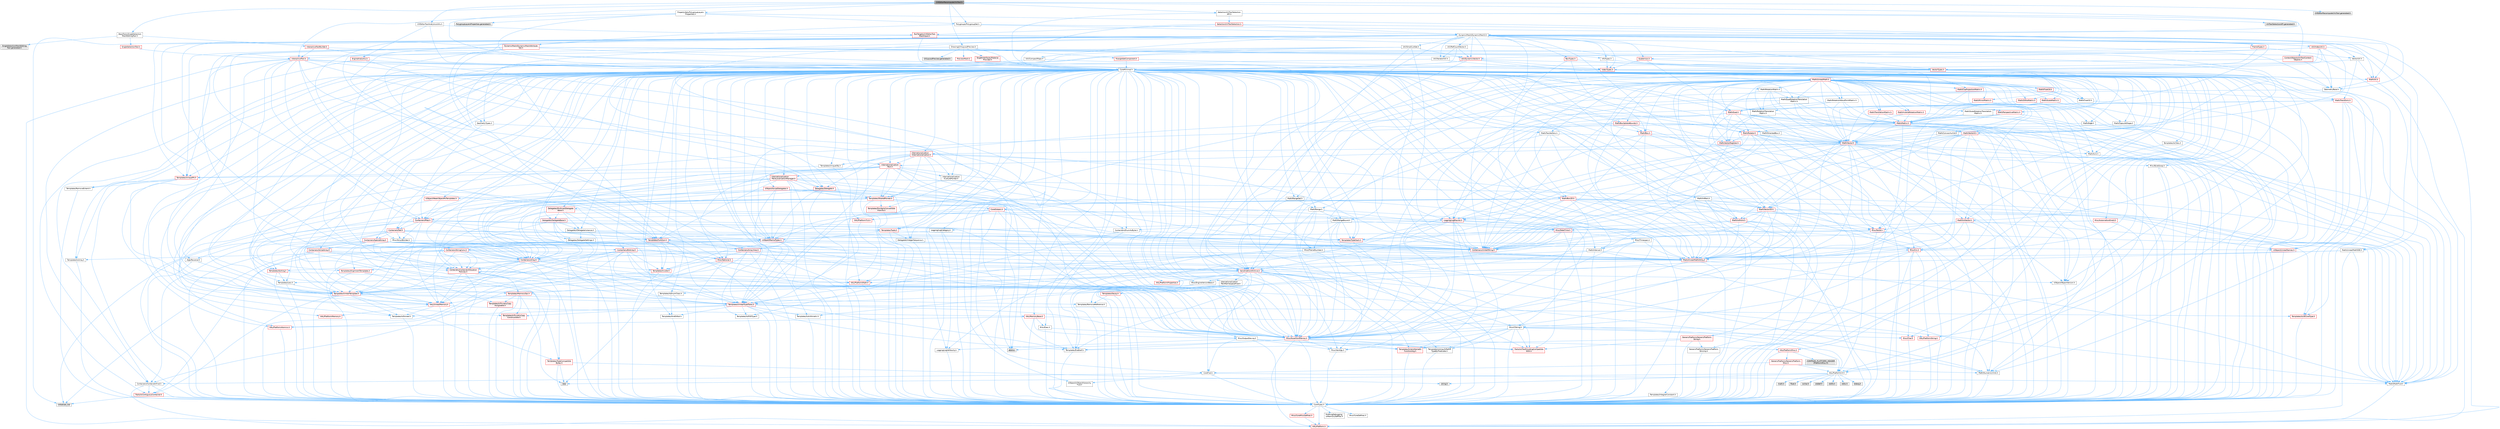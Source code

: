 digraph "UVEditorRecomputeUVsTool.h"
{
 // INTERACTIVE_SVG=YES
 // LATEX_PDF_SIZE
  bgcolor="transparent";
  edge [fontname=Helvetica,fontsize=10,labelfontname=Helvetica,labelfontsize=10];
  node [fontname=Helvetica,fontsize=10,shape=box,height=0.2,width=0.4];
  Node1 [id="Node000001",label="UVEditorRecomputeUVsTool.h",height=0.2,width=0.4,color="gray40", fillcolor="grey60", style="filled", fontcolor="black",tooltip=" "];
  Node1 -> Node2 [id="edge1_Node000001_Node000002",color="steelblue1",style="solid",tooltip=" "];
  Node2 [id="Node000002",label="CoreMinimal.h",height=0.2,width=0.4,color="grey40", fillcolor="white", style="filled",URL="$d7/d67/CoreMinimal_8h.html",tooltip=" "];
  Node2 -> Node3 [id="edge2_Node000002_Node000003",color="steelblue1",style="solid",tooltip=" "];
  Node3 [id="Node000003",label="CoreTypes.h",height=0.2,width=0.4,color="grey40", fillcolor="white", style="filled",URL="$dc/dec/CoreTypes_8h.html",tooltip=" "];
  Node3 -> Node4 [id="edge3_Node000003_Node000004",color="steelblue1",style="solid",tooltip=" "];
  Node4 [id="Node000004",label="HAL/Platform.h",height=0.2,width=0.4,color="red", fillcolor="#FFF0F0", style="filled",URL="$d9/dd0/Platform_8h.html",tooltip=" "];
  Node3 -> Node14 [id="edge4_Node000003_Node000014",color="steelblue1",style="solid",tooltip=" "];
  Node14 [id="Node000014",label="ProfilingDebugging\l/UMemoryDefines.h",height=0.2,width=0.4,color="grey40", fillcolor="white", style="filled",URL="$d2/da2/UMemoryDefines_8h.html",tooltip=" "];
  Node3 -> Node15 [id="edge5_Node000003_Node000015",color="steelblue1",style="solid",tooltip=" "];
  Node15 [id="Node000015",label="Misc/CoreMiscDefines.h",height=0.2,width=0.4,color="red", fillcolor="#FFF0F0", style="filled",URL="$da/d38/CoreMiscDefines_8h.html",tooltip=" "];
  Node15 -> Node4 [id="edge6_Node000015_Node000004",color="steelblue1",style="solid",tooltip=" "];
  Node3 -> Node16 [id="edge7_Node000003_Node000016",color="steelblue1",style="solid",tooltip=" "];
  Node16 [id="Node000016",label="Misc/CoreDefines.h",height=0.2,width=0.4,color="grey40", fillcolor="white", style="filled",URL="$d3/dd2/CoreDefines_8h.html",tooltip=" "];
  Node2 -> Node17 [id="edge8_Node000002_Node000017",color="steelblue1",style="solid",tooltip=" "];
  Node17 [id="Node000017",label="CoreFwd.h",height=0.2,width=0.4,color="grey40", fillcolor="white", style="filled",URL="$d1/d1e/CoreFwd_8h.html",tooltip=" "];
  Node17 -> Node3 [id="edge9_Node000017_Node000003",color="steelblue1",style="solid",tooltip=" "];
  Node17 -> Node18 [id="edge10_Node000017_Node000018",color="steelblue1",style="solid",tooltip=" "];
  Node18 [id="Node000018",label="Containers/ContainersFwd.h",height=0.2,width=0.4,color="grey40", fillcolor="white", style="filled",URL="$d4/d0a/ContainersFwd_8h.html",tooltip=" "];
  Node18 -> Node4 [id="edge11_Node000018_Node000004",color="steelblue1",style="solid",tooltip=" "];
  Node18 -> Node3 [id="edge12_Node000018_Node000003",color="steelblue1",style="solid",tooltip=" "];
  Node18 -> Node19 [id="edge13_Node000018_Node000019",color="steelblue1",style="solid",tooltip=" "];
  Node19 [id="Node000019",label="Traits/IsContiguousContainer.h",height=0.2,width=0.4,color="red", fillcolor="#FFF0F0", style="filled",URL="$d5/d3c/IsContiguousContainer_8h.html",tooltip=" "];
  Node19 -> Node3 [id="edge14_Node000019_Node000003",color="steelblue1",style="solid",tooltip=" "];
  Node19 -> Node21 [id="edge15_Node000019_Node000021",color="steelblue1",style="solid",tooltip=" "];
  Node21 [id="Node000021",label="initializer_list",height=0.2,width=0.4,color="grey60", fillcolor="#E0E0E0", style="filled",tooltip=" "];
  Node17 -> Node22 [id="edge16_Node000017_Node000022",color="steelblue1",style="solid",tooltip=" "];
  Node22 [id="Node000022",label="Math/MathFwd.h",height=0.2,width=0.4,color="grey40", fillcolor="white", style="filled",URL="$d2/d10/MathFwd_8h.html",tooltip=" "];
  Node22 -> Node4 [id="edge17_Node000022_Node000004",color="steelblue1",style="solid",tooltip=" "];
  Node17 -> Node23 [id="edge18_Node000017_Node000023",color="steelblue1",style="solid",tooltip=" "];
  Node23 [id="Node000023",label="UObject/UObjectHierarchy\lFwd.h",height=0.2,width=0.4,color="grey40", fillcolor="white", style="filled",URL="$d3/d13/UObjectHierarchyFwd_8h.html",tooltip=" "];
  Node2 -> Node23 [id="edge19_Node000002_Node000023",color="steelblue1",style="solid",tooltip=" "];
  Node2 -> Node18 [id="edge20_Node000002_Node000018",color="steelblue1",style="solid",tooltip=" "];
  Node2 -> Node24 [id="edge21_Node000002_Node000024",color="steelblue1",style="solid",tooltip=" "];
  Node24 [id="Node000024",label="Misc/VarArgs.h",height=0.2,width=0.4,color="grey40", fillcolor="white", style="filled",URL="$d5/d6f/VarArgs_8h.html",tooltip=" "];
  Node24 -> Node3 [id="edge22_Node000024_Node000003",color="steelblue1",style="solid",tooltip=" "];
  Node2 -> Node25 [id="edge23_Node000002_Node000025",color="steelblue1",style="solid",tooltip=" "];
  Node25 [id="Node000025",label="Logging/LogVerbosity.h",height=0.2,width=0.4,color="grey40", fillcolor="white", style="filled",URL="$d2/d8f/LogVerbosity_8h.html",tooltip=" "];
  Node25 -> Node3 [id="edge24_Node000025_Node000003",color="steelblue1",style="solid",tooltip=" "];
  Node2 -> Node26 [id="edge25_Node000002_Node000026",color="steelblue1",style="solid",tooltip=" "];
  Node26 [id="Node000026",label="Misc/OutputDevice.h",height=0.2,width=0.4,color="grey40", fillcolor="white", style="filled",URL="$d7/d32/OutputDevice_8h.html",tooltip=" "];
  Node26 -> Node17 [id="edge26_Node000026_Node000017",color="steelblue1",style="solid",tooltip=" "];
  Node26 -> Node3 [id="edge27_Node000026_Node000003",color="steelblue1",style="solid",tooltip=" "];
  Node26 -> Node25 [id="edge28_Node000026_Node000025",color="steelblue1",style="solid",tooltip=" "];
  Node26 -> Node24 [id="edge29_Node000026_Node000024",color="steelblue1",style="solid",tooltip=" "];
  Node26 -> Node27 [id="edge30_Node000026_Node000027",color="steelblue1",style="solid",tooltip=" "];
  Node27 [id="Node000027",label="Templates/IsArrayOrRefOf\lTypeByPredicate.h",height=0.2,width=0.4,color="grey40", fillcolor="white", style="filled",URL="$d6/da1/IsArrayOrRefOfTypeByPredicate_8h.html",tooltip=" "];
  Node27 -> Node3 [id="edge31_Node000027_Node000003",color="steelblue1",style="solid",tooltip=" "];
  Node26 -> Node28 [id="edge32_Node000026_Node000028",color="steelblue1",style="solid",tooltip=" "];
  Node28 [id="Node000028",label="Templates/IsValidVariadic\lFunctionArg.h",height=0.2,width=0.4,color="red", fillcolor="#FFF0F0", style="filled",URL="$d0/dc8/IsValidVariadicFunctionArg_8h.html",tooltip=" "];
  Node28 -> Node3 [id="edge33_Node000028_Node000003",color="steelblue1",style="solid",tooltip=" "];
  Node26 -> Node30 [id="edge34_Node000026_Node000030",color="steelblue1",style="solid",tooltip=" "];
  Node30 [id="Node000030",label="Traits/IsCharEncodingCompatible\lWith.h",height=0.2,width=0.4,color="red", fillcolor="#FFF0F0", style="filled",URL="$df/dd1/IsCharEncodingCompatibleWith_8h.html",tooltip=" "];
  Node2 -> Node32 [id="edge35_Node000002_Node000032",color="steelblue1",style="solid",tooltip=" "];
  Node32 [id="Node000032",label="HAL/PlatformCrt.h",height=0.2,width=0.4,color="grey40", fillcolor="white", style="filled",URL="$d8/d75/PlatformCrt_8h.html",tooltip=" "];
  Node32 -> Node33 [id="edge36_Node000032_Node000033",color="steelblue1",style="solid",tooltip=" "];
  Node33 [id="Node000033",label="new",height=0.2,width=0.4,color="grey60", fillcolor="#E0E0E0", style="filled",tooltip=" "];
  Node32 -> Node34 [id="edge37_Node000032_Node000034",color="steelblue1",style="solid",tooltip=" "];
  Node34 [id="Node000034",label="wchar.h",height=0.2,width=0.4,color="grey60", fillcolor="#E0E0E0", style="filled",tooltip=" "];
  Node32 -> Node35 [id="edge38_Node000032_Node000035",color="steelblue1",style="solid",tooltip=" "];
  Node35 [id="Node000035",label="stddef.h",height=0.2,width=0.4,color="grey60", fillcolor="#E0E0E0", style="filled",tooltip=" "];
  Node32 -> Node36 [id="edge39_Node000032_Node000036",color="steelblue1",style="solid",tooltip=" "];
  Node36 [id="Node000036",label="stdlib.h",height=0.2,width=0.4,color="grey60", fillcolor="#E0E0E0", style="filled",tooltip=" "];
  Node32 -> Node37 [id="edge40_Node000032_Node000037",color="steelblue1",style="solid",tooltip=" "];
  Node37 [id="Node000037",label="stdio.h",height=0.2,width=0.4,color="grey60", fillcolor="#E0E0E0", style="filled",tooltip=" "];
  Node32 -> Node38 [id="edge41_Node000032_Node000038",color="steelblue1",style="solid",tooltip=" "];
  Node38 [id="Node000038",label="stdarg.h",height=0.2,width=0.4,color="grey60", fillcolor="#E0E0E0", style="filled",tooltip=" "];
  Node32 -> Node39 [id="edge42_Node000032_Node000039",color="steelblue1",style="solid",tooltip=" "];
  Node39 [id="Node000039",label="math.h",height=0.2,width=0.4,color="grey60", fillcolor="#E0E0E0", style="filled",tooltip=" "];
  Node32 -> Node40 [id="edge43_Node000032_Node000040",color="steelblue1",style="solid",tooltip=" "];
  Node40 [id="Node000040",label="float.h",height=0.2,width=0.4,color="grey60", fillcolor="#E0E0E0", style="filled",tooltip=" "];
  Node32 -> Node41 [id="edge44_Node000032_Node000041",color="steelblue1",style="solid",tooltip=" "];
  Node41 [id="Node000041",label="string.h",height=0.2,width=0.4,color="grey60", fillcolor="#E0E0E0", style="filled",tooltip=" "];
  Node2 -> Node42 [id="edge45_Node000002_Node000042",color="steelblue1",style="solid",tooltip=" "];
  Node42 [id="Node000042",label="HAL/PlatformMisc.h",height=0.2,width=0.4,color="red", fillcolor="#FFF0F0", style="filled",URL="$d0/df5/PlatformMisc_8h.html",tooltip=" "];
  Node42 -> Node3 [id="edge46_Node000042_Node000003",color="steelblue1",style="solid",tooltip=" "];
  Node42 -> Node43 [id="edge47_Node000042_Node000043",color="steelblue1",style="solid",tooltip=" "];
  Node43 [id="Node000043",label="GenericPlatform/GenericPlatform\lMisc.h",height=0.2,width=0.4,color="red", fillcolor="#FFF0F0", style="filled",URL="$db/d9a/GenericPlatformMisc_8h.html",tooltip=" "];
  Node43 -> Node17 [id="edge48_Node000043_Node000017",color="steelblue1",style="solid",tooltip=" "];
  Node43 -> Node3 [id="edge49_Node000043_Node000003",color="steelblue1",style="solid",tooltip=" "];
  Node43 -> Node32 [id="edge50_Node000043_Node000032",color="steelblue1",style="solid",tooltip=" "];
  Node43 -> Node47 [id="edge51_Node000043_Node000047",color="steelblue1",style="solid",tooltip=" "];
  Node47 [id="Node000047",label="Math/NumericLimits.h",height=0.2,width=0.4,color="grey40", fillcolor="white", style="filled",URL="$df/d1b/NumericLimits_8h.html",tooltip=" "];
  Node47 -> Node3 [id="edge52_Node000047_Node000003",color="steelblue1",style="solid",tooltip=" "];
  Node42 -> Node52 [id="edge53_Node000042_Node000052",color="steelblue1",style="solid",tooltip=" "];
  Node52 [id="Node000052",label="COMPILED_PLATFORM_HEADER\l(PlatformMisc.h)",height=0.2,width=0.4,color="grey60", fillcolor="#E0E0E0", style="filled",tooltip=" "];
  Node2 -> Node61 [id="edge54_Node000002_Node000061",color="steelblue1",style="solid",tooltip=" "];
  Node61 [id="Node000061",label="Misc/AssertionMacros.h",height=0.2,width=0.4,color="red", fillcolor="#FFF0F0", style="filled",URL="$d0/dfa/AssertionMacros_8h.html",tooltip=" "];
  Node61 -> Node3 [id="edge55_Node000061_Node000003",color="steelblue1",style="solid",tooltip=" "];
  Node61 -> Node4 [id="edge56_Node000061_Node000004",color="steelblue1",style="solid",tooltip=" "];
  Node61 -> Node42 [id="edge57_Node000061_Node000042",color="steelblue1",style="solid",tooltip=" "];
  Node61 -> Node62 [id="edge58_Node000061_Node000062",color="steelblue1",style="solid",tooltip=" "];
  Node62 [id="Node000062",label="Templates/EnableIf.h",height=0.2,width=0.4,color="grey40", fillcolor="white", style="filled",URL="$d7/d60/EnableIf_8h.html",tooltip=" "];
  Node62 -> Node3 [id="edge59_Node000062_Node000003",color="steelblue1",style="solid",tooltip=" "];
  Node61 -> Node27 [id="edge60_Node000061_Node000027",color="steelblue1",style="solid",tooltip=" "];
  Node61 -> Node28 [id="edge61_Node000061_Node000028",color="steelblue1",style="solid",tooltip=" "];
  Node61 -> Node30 [id="edge62_Node000061_Node000030",color="steelblue1",style="solid",tooltip=" "];
  Node61 -> Node24 [id="edge63_Node000061_Node000024",color="steelblue1",style="solid",tooltip=" "];
  Node61 -> Node69 [id="edge64_Node000061_Node000069",color="steelblue1",style="solid",tooltip=" "];
  Node69 [id="Node000069",label="atomic",height=0.2,width=0.4,color="grey60", fillcolor="#E0E0E0", style="filled",tooltip=" "];
  Node2 -> Node70 [id="edge65_Node000002_Node000070",color="steelblue1",style="solid",tooltip=" "];
  Node70 [id="Node000070",label="Templates/IsPointer.h",height=0.2,width=0.4,color="grey40", fillcolor="white", style="filled",URL="$d7/d05/IsPointer_8h.html",tooltip=" "];
  Node70 -> Node3 [id="edge66_Node000070_Node000003",color="steelblue1",style="solid",tooltip=" "];
  Node2 -> Node71 [id="edge67_Node000002_Node000071",color="steelblue1",style="solid",tooltip=" "];
  Node71 [id="Node000071",label="HAL/PlatformMemory.h",height=0.2,width=0.4,color="red", fillcolor="#FFF0F0", style="filled",URL="$de/d68/PlatformMemory_8h.html",tooltip=" "];
  Node71 -> Node3 [id="edge68_Node000071_Node000003",color="steelblue1",style="solid",tooltip=" "];
  Node2 -> Node54 [id="edge69_Node000002_Node000054",color="steelblue1",style="solid",tooltip=" "];
  Node54 [id="Node000054",label="HAL/PlatformAtomics.h",height=0.2,width=0.4,color="red", fillcolor="#FFF0F0", style="filled",URL="$d3/d36/PlatformAtomics_8h.html",tooltip=" "];
  Node54 -> Node3 [id="edge70_Node000054_Node000003",color="steelblue1",style="solid",tooltip=" "];
  Node2 -> Node76 [id="edge71_Node000002_Node000076",color="steelblue1",style="solid",tooltip=" "];
  Node76 [id="Node000076",label="Misc/Exec.h",height=0.2,width=0.4,color="grey40", fillcolor="white", style="filled",URL="$de/ddb/Exec_8h.html",tooltip=" "];
  Node76 -> Node3 [id="edge72_Node000076_Node000003",color="steelblue1",style="solid",tooltip=" "];
  Node76 -> Node61 [id="edge73_Node000076_Node000061",color="steelblue1",style="solid",tooltip=" "];
  Node2 -> Node77 [id="edge74_Node000002_Node000077",color="steelblue1",style="solid",tooltip=" "];
  Node77 [id="Node000077",label="HAL/MemoryBase.h",height=0.2,width=0.4,color="red", fillcolor="#FFF0F0", style="filled",URL="$d6/d9f/MemoryBase_8h.html",tooltip=" "];
  Node77 -> Node3 [id="edge75_Node000077_Node000003",color="steelblue1",style="solid",tooltip=" "];
  Node77 -> Node54 [id="edge76_Node000077_Node000054",color="steelblue1",style="solid",tooltip=" "];
  Node77 -> Node32 [id="edge77_Node000077_Node000032",color="steelblue1",style="solid",tooltip=" "];
  Node77 -> Node76 [id="edge78_Node000077_Node000076",color="steelblue1",style="solid",tooltip=" "];
  Node77 -> Node26 [id="edge79_Node000077_Node000026",color="steelblue1",style="solid",tooltip=" "];
  Node2 -> Node87 [id="edge80_Node000002_Node000087",color="steelblue1",style="solid",tooltip=" "];
  Node87 [id="Node000087",label="HAL/UnrealMemory.h",height=0.2,width=0.4,color="red", fillcolor="#FFF0F0", style="filled",URL="$d9/d96/UnrealMemory_8h.html",tooltip=" "];
  Node87 -> Node3 [id="edge81_Node000087_Node000003",color="steelblue1",style="solid",tooltip=" "];
  Node87 -> Node77 [id="edge82_Node000087_Node000077",color="steelblue1",style="solid",tooltip=" "];
  Node87 -> Node71 [id="edge83_Node000087_Node000071",color="steelblue1",style="solid",tooltip=" "];
  Node87 -> Node70 [id="edge84_Node000087_Node000070",color="steelblue1",style="solid",tooltip=" "];
  Node2 -> Node89 [id="edge85_Node000002_Node000089",color="steelblue1",style="solid",tooltip=" "];
  Node89 [id="Node000089",label="Templates/IsArithmetic.h",height=0.2,width=0.4,color="grey40", fillcolor="white", style="filled",URL="$d2/d5d/IsArithmetic_8h.html",tooltip=" "];
  Node89 -> Node3 [id="edge86_Node000089_Node000003",color="steelblue1",style="solid",tooltip=" "];
  Node2 -> Node83 [id="edge87_Node000002_Node000083",color="steelblue1",style="solid",tooltip=" "];
  Node83 [id="Node000083",label="Templates/AndOrNot.h",height=0.2,width=0.4,color="grey40", fillcolor="white", style="filled",URL="$db/d0a/AndOrNot_8h.html",tooltip=" "];
  Node83 -> Node3 [id="edge88_Node000083_Node000003",color="steelblue1",style="solid",tooltip=" "];
  Node2 -> Node90 [id="edge89_Node000002_Node000090",color="steelblue1",style="solid",tooltip=" "];
  Node90 [id="Node000090",label="Templates/IsPODType.h",height=0.2,width=0.4,color="grey40", fillcolor="white", style="filled",URL="$d7/db1/IsPODType_8h.html",tooltip=" "];
  Node90 -> Node3 [id="edge90_Node000090_Node000003",color="steelblue1",style="solid",tooltip=" "];
  Node2 -> Node91 [id="edge91_Node000002_Node000091",color="steelblue1",style="solid",tooltip=" "];
  Node91 [id="Node000091",label="Templates/IsUECoreType.h",height=0.2,width=0.4,color="red", fillcolor="#FFF0F0", style="filled",URL="$d1/db8/IsUECoreType_8h.html",tooltip=" "];
  Node91 -> Node3 [id="edge92_Node000091_Node000003",color="steelblue1",style="solid",tooltip=" "];
  Node2 -> Node84 [id="edge93_Node000002_Node000084",color="steelblue1",style="solid",tooltip=" "];
  Node84 [id="Node000084",label="Templates/IsTriviallyCopy\lConstructible.h",height=0.2,width=0.4,color="red", fillcolor="#FFF0F0", style="filled",URL="$d3/d78/IsTriviallyCopyConstructible_8h.html",tooltip=" "];
  Node84 -> Node3 [id="edge94_Node000084_Node000003",color="steelblue1",style="solid",tooltip=" "];
  Node2 -> Node92 [id="edge95_Node000002_Node000092",color="steelblue1",style="solid",tooltip=" "];
  Node92 [id="Node000092",label="Templates/UnrealTypeTraits.h",height=0.2,width=0.4,color="red", fillcolor="#FFF0F0", style="filled",URL="$d2/d2d/UnrealTypeTraits_8h.html",tooltip=" "];
  Node92 -> Node3 [id="edge96_Node000092_Node000003",color="steelblue1",style="solid",tooltip=" "];
  Node92 -> Node70 [id="edge97_Node000092_Node000070",color="steelblue1",style="solid",tooltip=" "];
  Node92 -> Node61 [id="edge98_Node000092_Node000061",color="steelblue1",style="solid",tooltip=" "];
  Node92 -> Node83 [id="edge99_Node000092_Node000083",color="steelblue1",style="solid",tooltip=" "];
  Node92 -> Node62 [id="edge100_Node000092_Node000062",color="steelblue1",style="solid",tooltip=" "];
  Node92 -> Node89 [id="edge101_Node000092_Node000089",color="steelblue1",style="solid",tooltip=" "];
  Node92 -> Node90 [id="edge102_Node000092_Node000090",color="steelblue1",style="solid",tooltip=" "];
  Node92 -> Node91 [id="edge103_Node000092_Node000091",color="steelblue1",style="solid",tooltip=" "];
  Node92 -> Node84 [id="edge104_Node000092_Node000084",color="steelblue1",style="solid",tooltip=" "];
  Node2 -> Node62 [id="edge105_Node000002_Node000062",color="steelblue1",style="solid",tooltip=" "];
  Node2 -> Node94 [id="edge106_Node000002_Node000094",color="steelblue1",style="solid",tooltip=" "];
  Node94 [id="Node000094",label="Templates/RemoveReference.h",height=0.2,width=0.4,color="grey40", fillcolor="white", style="filled",URL="$da/dbe/RemoveReference_8h.html",tooltip=" "];
  Node94 -> Node3 [id="edge107_Node000094_Node000003",color="steelblue1",style="solid",tooltip=" "];
  Node2 -> Node95 [id="edge108_Node000002_Node000095",color="steelblue1",style="solid",tooltip=" "];
  Node95 [id="Node000095",label="Templates/IntegralConstant.h",height=0.2,width=0.4,color="grey40", fillcolor="white", style="filled",URL="$db/d1b/IntegralConstant_8h.html",tooltip=" "];
  Node95 -> Node3 [id="edge109_Node000095_Node000003",color="steelblue1",style="solid",tooltip=" "];
  Node2 -> Node96 [id="edge110_Node000002_Node000096",color="steelblue1",style="solid",tooltip=" "];
  Node96 [id="Node000096",label="Templates/IsClass.h",height=0.2,width=0.4,color="grey40", fillcolor="white", style="filled",URL="$db/dcb/IsClass_8h.html",tooltip=" "];
  Node96 -> Node3 [id="edge111_Node000096_Node000003",color="steelblue1",style="solid",tooltip=" "];
  Node2 -> Node97 [id="edge112_Node000002_Node000097",color="steelblue1",style="solid",tooltip=" "];
  Node97 [id="Node000097",label="Templates/TypeCompatible\lBytes.h",height=0.2,width=0.4,color="red", fillcolor="#FFF0F0", style="filled",URL="$df/d0a/TypeCompatibleBytes_8h.html",tooltip=" "];
  Node97 -> Node3 [id="edge113_Node000097_Node000003",color="steelblue1",style="solid",tooltip=" "];
  Node97 -> Node41 [id="edge114_Node000097_Node000041",color="steelblue1",style="solid",tooltip=" "];
  Node97 -> Node33 [id="edge115_Node000097_Node000033",color="steelblue1",style="solid",tooltip=" "];
  Node2 -> Node19 [id="edge116_Node000002_Node000019",color="steelblue1",style="solid",tooltip=" "];
  Node2 -> Node98 [id="edge117_Node000002_Node000098",color="steelblue1",style="solid",tooltip=" "];
  Node98 [id="Node000098",label="Templates/UnrealTemplate.h",height=0.2,width=0.4,color="red", fillcolor="#FFF0F0", style="filled",URL="$d4/d24/UnrealTemplate_8h.html",tooltip=" "];
  Node98 -> Node3 [id="edge118_Node000098_Node000003",color="steelblue1",style="solid",tooltip=" "];
  Node98 -> Node70 [id="edge119_Node000098_Node000070",color="steelblue1",style="solid",tooltip=" "];
  Node98 -> Node87 [id="edge120_Node000098_Node000087",color="steelblue1",style="solid",tooltip=" "];
  Node98 -> Node92 [id="edge121_Node000098_Node000092",color="steelblue1",style="solid",tooltip=" "];
  Node98 -> Node94 [id="edge122_Node000098_Node000094",color="steelblue1",style="solid",tooltip=" "];
  Node98 -> Node97 [id="edge123_Node000098_Node000097",color="steelblue1",style="solid",tooltip=" "];
  Node98 -> Node19 [id="edge124_Node000098_Node000019",color="steelblue1",style="solid",tooltip=" "];
  Node2 -> Node47 [id="edge125_Node000002_Node000047",color="steelblue1",style="solid",tooltip=" "];
  Node2 -> Node102 [id="edge126_Node000002_Node000102",color="steelblue1",style="solid",tooltip=" "];
  Node102 [id="Node000102",label="HAL/PlatformMath.h",height=0.2,width=0.4,color="red", fillcolor="#FFF0F0", style="filled",URL="$dc/d53/PlatformMath_8h.html",tooltip=" "];
  Node102 -> Node3 [id="edge127_Node000102_Node000003",color="steelblue1",style="solid",tooltip=" "];
  Node2 -> Node85 [id="edge128_Node000002_Node000085",color="steelblue1",style="solid",tooltip=" "];
  Node85 [id="Node000085",label="Templates/IsTriviallyCopy\lAssignable.h",height=0.2,width=0.4,color="red", fillcolor="#FFF0F0", style="filled",URL="$d2/df2/IsTriviallyCopyAssignable_8h.html",tooltip=" "];
  Node85 -> Node3 [id="edge129_Node000085_Node000003",color="steelblue1",style="solid",tooltip=" "];
  Node2 -> Node110 [id="edge130_Node000002_Node000110",color="steelblue1",style="solid",tooltip=" "];
  Node110 [id="Node000110",label="Templates/MemoryOps.h",height=0.2,width=0.4,color="red", fillcolor="#FFF0F0", style="filled",URL="$db/dea/MemoryOps_8h.html",tooltip=" "];
  Node110 -> Node3 [id="edge131_Node000110_Node000003",color="steelblue1",style="solid",tooltip=" "];
  Node110 -> Node87 [id="edge132_Node000110_Node000087",color="steelblue1",style="solid",tooltip=" "];
  Node110 -> Node85 [id="edge133_Node000110_Node000085",color="steelblue1",style="solid",tooltip=" "];
  Node110 -> Node84 [id="edge134_Node000110_Node000084",color="steelblue1",style="solid",tooltip=" "];
  Node110 -> Node92 [id="edge135_Node000110_Node000092",color="steelblue1",style="solid",tooltip=" "];
  Node110 -> Node33 [id="edge136_Node000110_Node000033",color="steelblue1",style="solid",tooltip=" "];
  Node2 -> Node111 [id="edge137_Node000002_Node000111",color="steelblue1",style="solid",tooltip=" "];
  Node111 [id="Node000111",label="Containers/ContainerAllocation\lPolicies.h",height=0.2,width=0.4,color="red", fillcolor="#FFF0F0", style="filled",URL="$d7/dff/ContainerAllocationPolicies_8h.html",tooltip=" "];
  Node111 -> Node3 [id="edge138_Node000111_Node000003",color="steelblue1",style="solid",tooltip=" "];
  Node111 -> Node111 [id="edge139_Node000111_Node000111",color="steelblue1",style="solid",tooltip=" "];
  Node111 -> Node102 [id="edge140_Node000111_Node000102",color="steelblue1",style="solid",tooltip=" "];
  Node111 -> Node87 [id="edge141_Node000111_Node000087",color="steelblue1",style="solid",tooltip=" "];
  Node111 -> Node47 [id="edge142_Node000111_Node000047",color="steelblue1",style="solid",tooltip=" "];
  Node111 -> Node61 [id="edge143_Node000111_Node000061",color="steelblue1",style="solid",tooltip=" "];
  Node111 -> Node110 [id="edge144_Node000111_Node000110",color="steelblue1",style="solid",tooltip=" "];
  Node111 -> Node97 [id="edge145_Node000111_Node000097",color="steelblue1",style="solid",tooltip=" "];
  Node2 -> Node114 [id="edge146_Node000002_Node000114",color="steelblue1",style="solid",tooltip=" "];
  Node114 [id="Node000114",label="Templates/IsEnumClass.h",height=0.2,width=0.4,color="grey40", fillcolor="white", style="filled",URL="$d7/d15/IsEnumClass_8h.html",tooltip=" "];
  Node114 -> Node3 [id="edge147_Node000114_Node000003",color="steelblue1",style="solid",tooltip=" "];
  Node114 -> Node83 [id="edge148_Node000114_Node000083",color="steelblue1",style="solid",tooltip=" "];
  Node2 -> Node115 [id="edge149_Node000002_Node000115",color="steelblue1",style="solid",tooltip=" "];
  Node115 [id="Node000115",label="HAL/PlatformProperties.h",height=0.2,width=0.4,color="red", fillcolor="#FFF0F0", style="filled",URL="$d9/db0/PlatformProperties_8h.html",tooltip=" "];
  Node115 -> Node3 [id="edge150_Node000115_Node000003",color="steelblue1",style="solid",tooltip=" "];
  Node2 -> Node118 [id="edge151_Node000002_Node000118",color="steelblue1",style="solid",tooltip=" "];
  Node118 [id="Node000118",label="Misc/EngineVersionBase.h",height=0.2,width=0.4,color="grey40", fillcolor="white", style="filled",URL="$d5/d2b/EngineVersionBase_8h.html",tooltip=" "];
  Node118 -> Node3 [id="edge152_Node000118_Node000003",color="steelblue1",style="solid",tooltip=" "];
  Node2 -> Node119 [id="edge153_Node000002_Node000119",color="steelblue1",style="solid",tooltip=" "];
  Node119 [id="Node000119",label="Internationalization\l/TextNamespaceFwd.h",height=0.2,width=0.4,color="grey40", fillcolor="white", style="filled",URL="$d8/d97/TextNamespaceFwd_8h.html",tooltip=" "];
  Node119 -> Node3 [id="edge154_Node000119_Node000003",color="steelblue1",style="solid",tooltip=" "];
  Node2 -> Node120 [id="edge155_Node000002_Node000120",color="steelblue1",style="solid",tooltip=" "];
  Node120 [id="Node000120",label="Serialization/Archive.h",height=0.2,width=0.4,color="red", fillcolor="#FFF0F0", style="filled",URL="$d7/d3b/Archive_8h.html",tooltip=" "];
  Node120 -> Node17 [id="edge156_Node000120_Node000017",color="steelblue1",style="solid",tooltip=" "];
  Node120 -> Node3 [id="edge157_Node000120_Node000003",color="steelblue1",style="solid",tooltip=" "];
  Node120 -> Node115 [id="edge158_Node000120_Node000115",color="steelblue1",style="solid",tooltip=" "];
  Node120 -> Node119 [id="edge159_Node000120_Node000119",color="steelblue1",style="solid",tooltip=" "];
  Node120 -> Node22 [id="edge160_Node000120_Node000022",color="steelblue1",style="solid",tooltip=" "];
  Node120 -> Node61 [id="edge161_Node000120_Node000061",color="steelblue1",style="solid",tooltip=" "];
  Node120 -> Node118 [id="edge162_Node000120_Node000118",color="steelblue1",style="solid",tooltip=" "];
  Node120 -> Node24 [id="edge163_Node000120_Node000024",color="steelblue1",style="solid",tooltip=" "];
  Node120 -> Node62 [id="edge164_Node000120_Node000062",color="steelblue1",style="solid",tooltip=" "];
  Node120 -> Node27 [id="edge165_Node000120_Node000027",color="steelblue1",style="solid",tooltip=" "];
  Node120 -> Node114 [id="edge166_Node000120_Node000114",color="steelblue1",style="solid",tooltip=" "];
  Node120 -> Node28 [id="edge167_Node000120_Node000028",color="steelblue1",style="solid",tooltip=" "];
  Node120 -> Node98 [id="edge168_Node000120_Node000098",color="steelblue1",style="solid",tooltip=" "];
  Node120 -> Node30 [id="edge169_Node000120_Node000030",color="steelblue1",style="solid",tooltip=" "];
  Node120 -> Node123 [id="edge170_Node000120_Node000123",color="steelblue1",style="solid",tooltip=" "];
  Node123 [id="Node000123",label="UObject/ObjectVersion.h",height=0.2,width=0.4,color="grey40", fillcolor="white", style="filled",URL="$da/d63/ObjectVersion_8h.html",tooltip=" "];
  Node123 -> Node3 [id="edge171_Node000123_Node000003",color="steelblue1",style="solid",tooltip=" "];
  Node2 -> Node124 [id="edge172_Node000002_Node000124",color="steelblue1",style="solid",tooltip=" "];
  Node124 [id="Node000124",label="Templates/Less.h",height=0.2,width=0.4,color="grey40", fillcolor="white", style="filled",URL="$de/dc8/Less_8h.html",tooltip=" "];
  Node124 -> Node3 [id="edge173_Node000124_Node000003",color="steelblue1",style="solid",tooltip=" "];
  Node124 -> Node98 [id="edge174_Node000124_Node000098",color="steelblue1",style="solid",tooltip=" "];
  Node2 -> Node125 [id="edge175_Node000002_Node000125",color="steelblue1",style="solid",tooltip=" "];
  Node125 [id="Node000125",label="Templates/Sorting.h",height=0.2,width=0.4,color="red", fillcolor="#FFF0F0", style="filled",URL="$d3/d9e/Sorting_8h.html",tooltip=" "];
  Node125 -> Node3 [id="edge176_Node000125_Node000003",color="steelblue1",style="solid",tooltip=" "];
  Node125 -> Node102 [id="edge177_Node000125_Node000102",color="steelblue1",style="solid",tooltip=" "];
  Node125 -> Node124 [id="edge178_Node000125_Node000124",color="steelblue1",style="solid",tooltip=" "];
  Node2 -> Node136 [id="edge179_Node000002_Node000136",color="steelblue1",style="solid",tooltip=" "];
  Node136 [id="Node000136",label="Misc/Char.h",height=0.2,width=0.4,color="red", fillcolor="#FFF0F0", style="filled",URL="$d0/d58/Char_8h.html",tooltip=" "];
  Node136 -> Node3 [id="edge180_Node000136_Node000003",color="steelblue1",style="solid",tooltip=" "];
  Node2 -> Node139 [id="edge181_Node000002_Node000139",color="steelblue1",style="solid",tooltip=" "];
  Node139 [id="Node000139",label="GenericPlatform/GenericPlatform\lStricmp.h",height=0.2,width=0.4,color="grey40", fillcolor="white", style="filled",URL="$d2/d86/GenericPlatformStricmp_8h.html",tooltip=" "];
  Node139 -> Node3 [id="edge182_Node000139_Node000003",color="steelblue1",style="solid",tooltip=" "];
  Node2 -> Node140 [id="edge183_Node000002_Node000140",color="steelblue1",style="solid",tooltip=" "];
  Node140 [id="Node000140",label="GenericPlatform/GenericPlatform\lString.h",height=0.2,width=0.4,color="red", fillcolor="#FFF0F0", style="filled",URL="$dd/d20/GenericPlatformString_8h.html",tooltip=" "];
  Node140 -> Node3 [id="edge184_Node000140_Node000003",color="steelblue1",style="solid",tooltip=" "];
  Node140 -> Node139 [id="edge185_Node000140_Node000139",color="steelblue1",style="solid",tooltip=" "];
  Node140 -> Node62 [id="edge186_Node000140_Node000062",color="steelblue1",style="solid",tooltip=" "];
  Node140 -> Node30 [id="edge187_Node000140_Node000030",color="steelblue1",style="solid",tooltip=" "];
  Node2 -> Node73 [id="edge188_Node000002_Node000073",color="steelblue1",style="solid",tooltip=" "];
  Node73 [id="Node000073",label="HAL/PlatformString.h",height=0.2,width=0.4,color="red", fillcolor="#FFF0F0", style="filled",URL="$db/db5/PlatformString_8h.html",tooltip=" "];
  Node73 -> Node3 [id="edge189_Node000073_Node000003",color="steelblue1",style="solid",tooltip=" "];
  Node2 -> Node143 [id="edge190_Node000002_Node000143",color="steelblue1",style="solid",tooltip=" "];
  Node143 [id="Node000143",label="Misc/CString.h",height=0.2,width=0.4,color="grey40", fillcolor="white", style="filled",URL="$d2/d49/CString_8h.html",tooltip=" "];
  Node143 -> Node3 [id="edge191_Node000143_Node000003",color="steelblue1",style="solid",tooltip=" "];
  Node143 -> Node32 [id="edge192_Node000143_Node000032",color="steelblue1",style="solid",tooltip=" "];
  Node143 -> Node73 [id="edge193_Node000143_Node000073",color="steelblue1",style="solid",tooltip=" "];
  Node143 -> Node61 [id="edge194_Node000143_Node000061",color="steelblue1",style="solid",tooltip=" "];
  Node143 -> Node136 [id="edge195_Node000143_Node000136",color="steelblue1",style="solid",tooltip=" "];
  Node143 -> Node24 [id="edge196_Node000143_Node000024",color="steelblue1",style="solid",tooltip=" "];
  Node143 -> Node27 [id="edge197_Node000143_Node000027",color="steelblue1",style="solid",tooltip=" "];
  Node143 -> Node28 [id="edge198_Node000143_Node000028",color="steelblue1",style="solid",tooltip=" "];
  Node143 -> Node30 [id="edge199_Node000143_Node000030",color="steelblue1",style="solid",tooltip=" "];
  Node2 -> Node144 [id="edge200_Node000002_Node000144",color="steelblue1",style="solid",tooltip=" "];
  Node144 [id="Node000144",label="Misc/Crc.h",height=0.2,width=0.4,color="red", fillcolor="#FFF0F0", style="filled",URL="$d4/dd2/Crc_8h.html",tooltip=" "];
  Node144 -> Node3 [id="edge201_Node000144_Node000003",color="steelblue1",style="solid",tooltip=" "];
  Node144 -> Node73 [id="edge202_Node000144_Node000073",color="steelblue1",style="solid",tooltip=" "];
  Node144 -> Node61 [id="edge203_Node000144_Node000061",color="steelblue1",style="solid",tooltip=" "];
  Node144 -> Node143 [id="edge204_Node000144_Node000143",color="steelblue1",style="solid",tooltip=" "];
  Node144 -> Node136 [id="edge205_Node000144_Node000136",color="steelblue1",style="solid",tooltip=" "];
  Node144 -> Node92 [id="edge206_Node000144_Node000092",color="steelblue1",style="solid",tooltip=" "];
  Node2 -> Node135 [id="edge207_Node000002_Node000135",color="steelblue1",style="solid",tooltip=" "];
  Node135 [id="Node000135",label="Math/UnrealMathUtility.h",height=0.2,width=0.4,color="red", fillcolor="#FFF0F0", style="filled",URL="$db/db8/UnrealMathUtility_8h.html",tooltip=" "];
  Node135 -> Node3 [id="edge208_Node000135_Node000003",color="steelblue1",style="solid",tooltip=" "];
  Node135 -> Node61 [id="edge209_Node000135_Node000061",color="steelblue1",style="solid",tooltip=" "];
  Node135 -> Node102 [id="edge210_Node000135_Node000102",color="steelblue1",style="solid",tooltip=" "];
  Node135 -> Node22 [id="edge211_Node000135_Node000022",color="steelblue1",style="solid",tooltip=" "];
  Node2 -> Node145 [id="edge212_Node000002_Node000145",color="steelblue1",style="solid",tooltip=" "];
  Node145 [id="Node000145",label="Containers/UnrealString.h",height=0.2,width=0.4,color="red", fillcolor="#FFF0F0", style="filled",URL="$d5/dba/UnrealString_8h.html",tooltip=" "];
  Node2 -> Node149 [id="edge213_Node000002_Node000149",color="steelblue1",style="solid",tooltip=" "];
  Node149 [id="Node000149",label="Containers/Array.h",height=0.2,width=0.4,color="red", fillcolor="#FFF0F0", style="filled",URL="$df/dd0/Array_8h.html",tooltip=" "];
  Node149 -> Node3 [id="edge214_Node000149_Node000003",color="steelblue1",style="solid",tooltip=" "];
  Node149 -> Node61 [id="edge215_Node000149_Node000061",color="steelblue1",style="solid",tooltip=" "];
  Node149 -> Node87 [id="edge216_Node000149_Node000087",color="steelblue1",style="solid",tooltip=" "];
  Node149 -> Node92 [id="edge217_Node000149_Node000092",color="steelblue1",style="solid",tooltip=" "];
  Node149 -> Node98 [id="edge218_Node000149_Node000098",color="steelblue1",style="solid",tooltip=" "];
  Node149 -> Node111 [id="edge219_Node000149_Node000111",color="steelblue1",style="solid",tooltip=" "];
  Node149 -> Node120 [id="edge220_Node000149_Node000120",color="steelblue1",style="solid",tooltip=" "];
  Node149 -> Node128 [id="edge221_Node000149_Node000128",color="steelblue1",style="solid",tooltip=" "];
  Node128 [id="Node000128",label="Templates/Invoke.h",height=0.2,width=0.4,color="red", fillcolor="#FFF0F0", style="filled",URL="$d7/deb/Invoke_8h.html",tooltip=" "];
  Node128 -> Node3 [id="edge222_Node000128_Node000003",color="steelblue1",style="solid",tooltip=" "];
  Node128 -> Node98 [id="edge223_Node000128_Node000098",color="steelblue1",style="solid",tooltip=" "];
  Node149 -> Node124 [id="edge224_Node000149_Node000124",color="steelblue1",style="solid",tooltip=" "];
  Node149 -> Node125 [id="edge225_Node000149_Node000125",color="steelblue1",style="solid",tooltip=" "];
  Node149 -> Node172 [id="edge226_Node000149_Node000172",color="steelblue1",style="solid",tooltip=" "];
  Node172 [id="Node000172",label="Templates/AlignmentTemplates.h",height=0.2,width=0.4,color="red", fillcolor="#FFF0F0", style="filled",URL="$dd/d32/AlignmentTemplates_8h.html",tooltip=" "];
  Node172 -> Node3 [id="edge227_Node000172_Node000003",color="steelblue1",style="solid",tooltip=" "];
  Node172 -> Node70 [id="edge228_Node000172_Node000070",color="steelblue1",style="solid",tooltip=" "];
  Node2 -> Node173 [id="edge229_Node000002_Node000173",color="steelblue1",style="solid",tooltip=" "];
  Node173 [id="Node000173",label="Misc/FrameNumber.h",height=0.2,width=0.4,color="grey40", fillcolor="white", style="filled",URL="$dd/dbd/FrameNumber_8h.html",tooltip=" "];
  Node173 -> Node3 [id="edge230_Node000173_Node000003",color="steelblue1",style="solid",tooltip=" "];
  Node173 -> Node47 [id="edge231_Node000173_Node000047",color="steelblue1",style="solid",tooltip=" "];
  Node173 -> Node135 [id="edge232_Node000173_Node000135",color="steelblue1",style="solid",tooltip=" "];
  Node173 -> Node62 [id="edge233_Node000173_Node000062",color="steelblue1",style="solid",tooltip=" "];
  Node173 -> Node92 [id="edge234_Node000173_Node000092",color="steelblue1",style="solid",tooltip=" "];
  Node2 -> Node174 [id="edge235_Node000002_Node000174",color="steelblue1",style="solid",tooltip=" "];
  Node174 [id="Node000174",label="Misc/Timespan.h",height=0.2,width=0.4,color="grey40", fillcolor="white", style="filled",URL="$da/dd9/Timespan_8h.html",tooltip=" "];
  Node174 -> Node3 [id="edge236_Node000174_Node000003",color="steelblue1",style="solid",tooltip=" "];
  Node174 -> Node175 [id="edge237_Node000174_Node000175",color="steelblue1",style="solid",tooltip=" "];
  Node175 [id="Node000175",label="Math/Interval.h",height=0.2,width=0.4,color="grey40", fillcolor="white", style="filled",URL="$d1/d55/Interval_8h.html",tooltip=" "];
  Node175 -> Node3 [id="edge238_Node000175_Node000003",color="steelblue1",style="solid",tooltip=" "];
  Node175 -> Node89 [id="edge239_Node000175_Node000089",color="steelblue1",style="solid",tooltip=" "];
  Node175 -> Node92 [id="edge240_Node000175_Node000092",color="steelblue1",style="solid",tooltip=" "];
  Node175 -> Node47 [id="edge241_Node000175_Node000047",color="steelblue1",style="solid",tooltip=" "];
  Node175 -> Node135 [id="edge242_Node000175_Node000135",color="steelblue1",style="solid",tooltip=" "];
  Node174 -> Node135 [id="edge243_Node000174_Node000135",color="steelblue1",style="solid",tooltip=" "];
  Node174 -> Node61 [id="edge244_Node000174_Node000061",color="steelblue1",style="solid",tooltip=" "];
  Node2 -> Node176 [id="edge245_Node000002_Node000176",color="steelblue1",style="solid",tooltip=" "];
  Node176 [id="Node000176",label="Containers/StringConv.h",height=0.2,width=0.4,color="red", fillcolor="#FFF0F0", style="filled",URL="$d3/ddf/StringConv_8h.html",tooltip=" "];
  Node176 -> Node3 [id="edge246_Node000176_Node000003",color="steelblue1",style="solid",tooltip=" "];
  Node176 -> Node61 [id="edge247_Node000176_Node000061",color="steelblue1",style="solid",tooltip=" "];
  Node176 -> Node111 [id="edge248_Node000176_Node000111",color="steelblue1",style="solid",tooltip=" "];
  Node176 -> Node149 [id="edge249_Node000176_Node000149",color="steelblue1",style="solid",tooltip=" "];
  Node176 -> Node143 [id="edge250_Node000176_Node000143",color="steelblue1",style="solid",tooltip=" "];
  Node176 -> Node177 [id="edge251_Node000176_Node000177",color="steelblue1",style="solid",tooltip=" "];
  Node177 [id="Node000177",label="Templates/IsArray.h",height=0.2,width=0.4,color="grey40", fillcolor="white", style="filled",URL="$d8/d8d/IsArray_8h.html",tooltip=" "];
  Node177 -> Node3 [id="edge252_Node000177_Node000003",color="steelblue1",style="solid",tooltip=" "];
  Node176 -> Node98 [id="edge253_Node000176_Node000098",color="steelblue1",style="solid",tooltip=" "];
  Node176 -> Node92 [id="edge254_Node000176_Node000092",color="steelblue1",style="solid",tooltip=" "];
  Node176 -> Node30 [id="edge255_Node000176_Node000030",color="steelblue1",style="solid",tooltip=" "];
  Node176 -> Node19 [id="edge256_Node000176_Node000019",color="steelblue1",style="solid",tooltip=" "];
  Node2 -> Node178 [id="edge257_Node000002_Node000178",color="steelblue1",style="solid",tooltip=" "];
  Node178 [id="Node000178",label="UObject/UnrealNames.h",height=0.2,width=0.4,color="red", fillcolor="#FFF0F0", style="filled",URL="$d8/db1/UnrealNames_8h.html",tooltip=" "];
  Node178 -> Node3 [id="edge258_Node000178_Node000003",color="steelblue1",style="solid",tooltip=" "];
  Node2 -> Node180 [id="edge259_Node000002_Node000180",color="steelblue1",style="solid",tooltip=" "];
  Node180 [id="Node000180",label="UObject/NameTypes.h",height=0.2,width=0.4,color="red", fillcolor="#FFF0F0", style="filled",URL="$d6/d35/NameTypes_8h.html",tooltip=" "];
  Node180 -> Node3 [id="edge260_Node000180_Node000003",color="steelblue1",style="solid",tooltip=" "];
  Node180 -> Node61 [id="edge261_Node000180_Node000061",color="steelblue1",style="solid",tooltip=" "];
  Node180 -> Node87 [id="edge262_Node000180_Node000087",color="steelblue1",style="solid",tooltip=" "];
  Node180 -> Node92 [id="edge263_Node000180_Node000092",color="steelblue1",style="solid",tooltip=" "];
  Node180 -> Node98 [id="edge264_Node000180_Node000098",color="steelblue1",style="solid",tooltip=" "];
  Node180 -> Node145 [id="edge265_Node000180_Node000145",color="steelblue1",style="solid",tooltip=" "];
  Node180 -> Node176 [id="edge266_Node000180_Node000176",color="steelblue1",style="solid",tooltip=" "];
  Node180 -> Node178 [id="edge267_Node000180_Node000178",color="steelblue1",style="solid",tooltip=" "];
  Node2 -> Node188 [id="edge268_Node000002_Node000188",color="steelblue1",style="solid",tooltip=" "];
  Node188 [id="Node000188",label="Misc/Parse.h",height=0.2,width=0.4,color="red", fillcolor="#FFF0F0", style="filled",URL="$dc/d71/Parse_8h.html",tooltip=" "];
  Node188 -> Node145 [id="edge269_Node000188_Node000145",color="steelblue1",style="solid",tooltip=" "];
  Node188 -> Node3 [id="edge270_Node000188_Node000003",color="steelblue1",style="solid",tooltip=" "];
  Node188 -> Node32 [id="edge271_Node000188_Node000032",color="steelblue1",style="solid",tooltip=" "];
  Node188 -> Node189 [id="edge272_Node000188_Node000189",color="steelblue1",style="solid",tooltip=" "];
  Node189 [id="Node000189",label="Templates/Function.h",height=0.2,width=0.4,color="red", fillcolor="#FFF0F0", style="filled",URL="$df/df5/Function_8h.html",tooltip=" "];
  Node189 -> Node3 [id="edge273_Node000189_Node000003",color="steelblue1",style="solid",tooltip=" "];
  Node189 -> Node61 [id="edge274_Node000189_Node000061",color="steelblue1",style="solid",tooltip=" "];
  Node189 -> Node87 [id="edge275_Node000189_Node000087",color="steelblue1",style="solid",tooltip=" "];
  Node189 -> Node92 [id="edge276_Node000189_Node000092",color="steelblue1",style="solid",tooltip=" "];
  Node189 -> Node128 [id="edge277_Node000189_Node000128",color="steelblue1",style="solid",tooltip=" "];
  Node189 -> Node98 [id="edge278_Node000189_Node000098",color="steelblue1",style="solid",tooltip=" "];
  Node189 -> Node135 [id="edge279_Node000189_Node000135",color="steelblue1",style="solid",tooltip=" "];
  Node189 -> Node33 [id="edge280_Node000189_Node000033",color="steelblue1",style="solid",tooltip=" "];
  Node2 -> Node172 [id="edge281_Node000002_Node000172",color="steelblue1",style="solid",tooltip=" "];
  Node2 -> Node191 [id="edge282_Node000002_Node000191",color="steelblue1",style="solid",tooltip=" "];
  Node191 [id="Node000191",label="Misc/StructBuilder.h",height=0.2,width=0.4,color="grey40", fillcolor="white", style="filled",URL="$d9/db3/StructBuilder_8h.html",tooltip=" "];
  Node191 -> Node3 [id="edge283_Node000191_Node000003",color="steelblue1",style="solid",tooltip=" "];
  Node191 -> Node135 [id="edge284_Node000191_Node000135",color="steelblue1",style="solid",tooltip=" "];
  Node191 -> Node172 [id="edge285_Node000191_Node000172",color="steelblue1",style="solid",tooltip=" "];
  Node2 -> Node104 [id="edge286_Node000002_Node000104",color="steelblue1",style="solid",tooltip=" "];
  Node104 [id="Node000104",label="Templates/Decay.h",height=0.2,width=0.4,color="red", fillcolor="#FFF0F0", style="filled",URL="$dd/d0f/Decay_8h.html",tooltip=" "];
  Node104 -> Node3 [id="edge287_Node000104_Node000003",color="steelblue1",style="solid",tooltip=" "];
  Node104 -> Node94 [id="edge288_Node000104_Node000094",color="steelblue1",style="solid",tooltip=" "];
  Node2 -> Node192 [id="edge289_Node000002_Node000192",color="steelblue1",style="solid",tooltip=" "];
  Node192 [id="Node000192",label="Templates/PointerIsConvertible\lFromTo.h",height=0.2,width=0.4,color="red", fillcolor="#FFF0F0", style="filled",URL="$d6/d65/PointerIsConvertibleFromTo_8h.html",tooltip=" "];
  Node192 -> Node3 [id="edge290_Node000192_Node000003",color="steelblue1",style="solid",tooltip=" "];
  Node2 -> Node128 [id="edge291_Node000002_Node000128",color="steelblue1",style="solid",tooltip=" "];
  Node2 -> Node189 [id="edge292_Node000002_Node000189",color="steelblue1",style="solid",tooltip=" "];
  Node2 -> Node161 [id="edge293_Node000002_Node000161",color="steelblue1",style="solid",tooltip=" "];
  Node161 [id="Node000161",label="Templates/TypeHash.h",height=0.2,width=0.4,color="red", fillcolor="#FFF0F0", style="filled",URL="$d1/d62/TypeHash_8h.html",tooltip=" "];
  Node161 -> Node3 [id="edge294_Node000161_Node000003",color="steelblue1",style="solid",tooltip=" "];
  Node161 -> Node144 [id="edge295_Node000161_Node000144",color="steelblue1",style="solid",tooltip=" "];
  Node2 -> Node193 [id="edge296_Node000002_Node000193",color="steelblue1",style="solid",tooltip=" "];
  Node193 [id="Node000193",label="Containers/ScriptArray.h",height=0.2,width=0.4,color="red", fillcolor="#FFF0F0", style="filled",URL="$dc/daf/ScriptArray_8h.html",tooltip=" "];
  Node193 -> Node3 [id="edge297_Node000193_Node000003",color="steelblue1",style="solid",tooltip=" "];
  Node193 -> Node61 [id="edge298_Node000193_Node000061",color="steelblue1",style="solid",tooltip=" "];
  Node193 -> Node87 [id="edge299_Node000193_Node000087",color="steelblue1",style="solid",tooltip=" "];
  Node193 -> Node111 [id="edge300_Node000193_Node000111",color="steelblue1",style="solid",tooltip=" "];
  Node193 -> Node149 [id="edge301_Node000193_Node000149",color="steelblue1",style="solid",tooltip=" "];
  Node193 -> Node21 [id="edge302_Node000193_Node000021",color="steelblue1",style="solid",tooltip=" "];
  Node2 -> Node194 [id="edge303_Node000002_Node000194",color="steelblue1",style="solid",tooltip=" "];
  Node194 [id="Node000194",label="Containers/BitArray.h",height=0.2,width=0.4,color="red", fillcolor="#FFF0F0", style="filled",URL="$d1/de4/BitArray_8h.html",tooltip=" "];
  Node194 -> Node111 [id="edge304_Node000194_Node000111",color="steelblue1",style="solid",tooltip=" "];
  Node194 -> Node3 [id="edge305_Node000194_Node000003",color="steelblue1",style="solid",tooltip=" "];
  Node194 -> Node54 [id="edge306_Node000194_Node000054",color="steelblue1",style="solid",tooltip=" "];
  Node194 -> Node87 [id="edge307_Node000194_Node000087",color="steelblue1",style="solid",tooltip=" "];
  Node194 -> Node135 [id="edge308_Node000194_Node000135",color="steelblue1",style="solid",tooltip=" "];
  Node194 -> Node61 [id="edge309_Node000194_Node000061",color="steelblue1",style="solid",tooltip=" "];
  Node194 -> Node120 [id="edge310_Node000194_Node000120",color="steelblue1",style="solid",tooltip=" "];
  Node194 -> Node62 [id="edge311_Node000194_Node000062",color="steelblue1",style="solid",tooltip=" "];
  Node194 -> Node128 [id="edge312_Node000194_Node000128",color="steelblue1",style="solid",tooltip=" "];
  Node194 -> Node98 [id="edge313_Node000194_Node000098",color="steelblue1",style="solid",tooltip=" "];
  Node194 -> Node92 [id="edge314_Node000194_Node000092",color="steelblue1",style="solid",tooltip=" "];
  Node2 -> Node195 [id="edge315_Node000002_Node000195",color="steelblue1",style="solid",tooltip=" "];
  Node195 [id="Node000195",label="Containers/SparseArray.h",height=0.2,width=0.4,color="red", fillcolor="#FFF0F0", style="filled",URL="$d5/dbf/SparseArray_8h.html",tooltip=" "];
  Node195 -> Node3 [id="edge316_Node000195_Node000003",color="steelblue1",style="solid",tooltip=" "];
  Node195 -> Node61 [id="edge317_Node000195_Node000061",color="steelblue1",style="solid",tooltip=" "];
  Node195 -> Node87 [id="edge318_Node000195_Node000087",color="steelblue1",style="solid",tooltip=" "];
  Node195 -> Node92 [id="edge319_Node000195_Node000092",color="steelblue1",style="solid",tooltip=" "];
  Node195 -> Node98 [id="edge320_Node000195_Node000098",color="steelblue1",style="solid",tooltip=" "];
  Node195 -> Node111 [id="edge321_Node000195_Node000111",color="steelblue1",style="solid",tooltip=" "];
  Node195 -> Node124 [id="edge322_Node000195_Node000124",color="steelblue1",style="solid",tooltip=" "];
  Node195 -> Node149 [id="edge323_Node000195_Node000149",color="steelblue1",style="solid",tooltip=" "];
  Node195 -> Node135 [id="edge324_Node000195_Node000135",color="steelblue1",style="solid",tooltip=" "];
  Node195 -> Node193 [id="edge325_Node000195_Node000193",color="steelblue1",style="solid",tooltip=" "];
  Node195 -> Node194 [id="edge326_Node000195_Node000194",color="steelblue1",style="solid",tooltip=" "];
  Node195 -> Node145 [id="edge327_Node000195_Node000145",color="steelblue1",style="solid",tooltip=" "];
  Node2 -> Node211 [id="edge328_Node000002_Node000211",color="steelblue1",style="solid",tooltip=" "];
  Node211 [id="Node000211",label="Containers/Set.h",height=0.2,width=0.4,color="red", fillcolor="#FFF0F0", style="filled",URL="$d4/d45/Set_8h.html",tooltip=" "];
  Node211 -> Node111 [id="edge329_Node000211_Node000111",color="steelblue1",style="solid",tooltip=" "];
  Node211 -> Node195 [id="edge330_Node000211_Node000195",color="steelblue1",style="solid",tooltip=" "];
  Node211 -> Node18 [id="edge331_Node000211_Node000018",color="steelblue1",style="solid",tooltip=" "];
  Node211 -> Node135 [id="edge332_Node000211_Node000135",color="steelblue1",style="solid",tooltip=" "];
  Node211 -> Node61 [id="edge333_Node000211_Node000061",color="steelblue1",style="solid",tooltip=" "];
  Node211 -> Node191 [id="edge334_Node000211_Node000191",color="steelblue1",style="solid",tooltip=" "];
  Node211 -> Node189 [id="edge335_Node000211_Node000189",color="steelblue1",style="solid",tooltip=" "];
  Node211 -> Node125 [id="edge336_Node000211_Node000125",color="steelblue1",style="solid",tooltip=" "];
  Node211 -> Node161 [id="edge337_Node000211_Node000161",color="steelblue1",style="solid",tooltip=" "];
  Node211 -> Node98 [id="edge338_Node000211_Node000098",color="steelblue1",style="solid",tooltip=" "];
  Node211 -> Node21 [id="edge339_Node000211_Node000021",color="steelblue1",style="solid",tooltip=" "];
  Node2 -> Node214 [id="edge340_Node000002_Node000214",color="steelblue1",style="solid",tooltip=" "];
  Node214 [id="Node000214",label="Algo/Reverse.h",height=0.2,width=0.4,color="grey40", fillcolor="white", style="filled",URL="$d5/d93/Reverse_8h.html",tooltip=" "];
  Node214 -> Node3 [id="edge341_Node000214_Node000003",color="steelblue1",style="solid",tooltip=" "];
  Node214 -> Node98 [id="edge342_Node000214_Node000098",color="steelblue1",style="solid",tooltip=" "];
  Node2 -> Node215 [id="edge343_Node000002_Node000215",color="steelblue1",style="solid",tooltip=" "];
  Node215 [id="Node000215",label="Containers/Map.h",height=0.2,width=0.4,color="red", fillcolor="#FFF0F0", style="filled",URL="$df/d79/Map_8h.html",tooltip=" "];
  Node215 -> Node3 [id="edge344_Node000215_Node000003",color="steelblue1",style="solid",tooltip=" "];
  Node215 -> Node214 [id="edge345_Node000215_Node000214",color="steelblue1",style="solid",tooltip=" "];
  Node215 -> Node211 [id="edge346_Node000215_Node000211",color="steelblue1",style="solid",tooltip=" "];
  Node215 -> Node145 [id="edge347_Node000215_Node000145",color="steelblue1",style="solid",tooltip=" "];
  Node215 -> Node61 [id="edge348_Node000215_Node000061",color="steelblue1",style="solid",tooltip=" "];
  Node215 -> Node191 [id="edge349_Node000215_Node000191",color="steelblue1",style="solid",tooltip=" "];
  Node215 -> Node189 [id="edge350_Node000215_Node000189",color="steelblue1",style="solid",tooltip=" "];
  Node215 -> Node125 [id="edge351_Node000215_Node000125",color="steelblue1",style="solid",tooltip=" "];
  Node215 -> Node216 [id="edge352_Node000215_Node000216",color="steelblue1",style="solid",tooltip=" "];
  Node216 [id="Node000216",label="Templates/Tuple.h",height=0.2,width=0.4,color="red", fillcolor="#FFF0F0", style="filled",URL="$d2/d4f/Tuple_8h.html",tooltip=" "];
  Node216 -> Node3 [id="edge353_Node000216_Node000003",color="steelblue1",style="solid",tooltip=" "];
  Node216 -> Node98 [id="edge354_Node000216_Node000098",color="steelblue1",style="solid",tooltip=" "];
  Node216 -> Node217 [id="edge355_Node000216_Node000217",color="steelblue1",style="solid",tooltip=" "];
  Node217 [id="Node000217",label="Delegates/IntegerSequence.h",height=0.2,width=0.4,color="grey40", fillcolor="white", style="filled",URL="$d2/dcc/IntegerSequence_8h.html",tooltip=" "];
  Node217 -> Node3 [id="edge356_Node000217_Node000003",color="steelblue1",style="solid",tooltip=" "];
  Node216 -> Node128 [id="edge357_Node000216_Node000128",color="steelblue1",style="solid",tooltip=" "];
  Node216 -> Node161 [id="edge358_Node000216_Node000161",color="steelblue1",style="solid",tooltip=" "];
  Node215 -> Node98 [id="edge359_Node000215_Node000098",color="steelblue1",style="solid",tooltip=" "];
  Node215 -> Node92 [id="edge360_Node000215_Node000092",color="steelblue1",style="solid",tooltip=" "];
  Node2 -> Node219 [id="edge361_Node000002_Node000219",color="steelblue1",style="solid",tooltip=" "];
  Node219 [id="Node000219",label="Math/IntPoint.h",height=0.2,width=0.4,color="red", fillcolor="#FFF0F0", style="filled",URL="$d3/df7/IntPoint_8h.html",tooltip=" "];
  Node219 -> Node3 [id="edge362_Node000219_Node000003",color="steelblue1",style="solid",tooltip=" "];
  Node219 -> Node61 [id="edge363_Node000219_Node000061",color="steelblue1",style="solid",tooltip=" "];
  Node219 -> Node188 [id="edge364_Node000219_Node000188",color="steelblue1",style="solid",tooltip=" "];
  Node219 -> Node22 [id="edge365_Node000219_Node000022",color="steelblue1",style="solid",tooltip=" "];
  Node219 -> Node135 [id="edge366_Node000219_Node000135",color="steelblue1",style="solid",tooltip=" "];
  Node219 -> Node145 [id="edge367_Node000219_Node000145",color="steelblue1",style="solid",tooltip=" "];
  Node219 -> Node161 [id="edge368_Node000219_Node000161",color="steelblue1",style="solid",tooltip=" "];
  Node2 -> Node221 [id="edge369_Node000002_Node000221",color="steelblue1",style="solid",tooltip=" "];
  Node221 [id="Node000221",label="Math/IntVector.h",height=0.2,width=0.4,color="red", fillcolor="#FFF0F0", style="filled",URL="$d7/d44/IntVector_8h.html",tooltip=" "];
  Node221 -> Node3 [id="edge370_Node000221_Node000003",color="steelblue1",style="solid",tooltip=" "];
  Node221 -> Node144 [id="edge371_Node000221_Node000144",color="steelblue1",style="solid",tooltip=" "];
  Node221 -> Node188 [id="edge372_Node000221_Node000188",color="steelblue1",style="solid",tooltip=" "];
  Node221 -> Node22 [id="edge373_Node000221_Node000022",color="steelblue1",style="solid",tooltip=" "];
  Node221 -> Node135 [id="edge374_Node000221_Node000135",color="steelblue1",style="solid",tooltip=" "];
  Node221 -> Node145 [id="edge375_Node000221_Node000145",color="steelblue1",style="solid",tooltip=" "];
  Node2 -> Node222 [id="edge376_Node000002_Node000222",color="steelblue1",style="solid",tooltip=" "];
  Node222 [id="Node000222",label="Logging/LogCategory.h",height=0.2,width=0.4,color="grey40", fillcolor="white", style="filled",URL="$d9/d36/LogCategory_8h.html",tooltip=" "];
  Node222 -> Node3 [id="edge377_Node000222_Node000003",color="steelblue1",style="solid",tooltip=" "];
  Node222 -> Node25 [id="edge378_Node000222_Node000025",color="steelblue1",style="solid",tooltip=" "];
  Node222 -> Node180 [id="edge379_Node000222_Node000180",color="steelblue1",style="solid",tooltip=" "];
  Node2 -> Node223 [id="edge380_Node000002_Node000223",color="steelblue1",style="solid",tooltip=" "];
  Node223 [id="Node000223",label="Logging/LogMacros.h",height=0.2,width=0.4,color="red", fillcolor="#FFF0F0", style="filled",URL="$d0/d16/LogMacros_8h.html",tooltip=" "];
  Node223 -> Node145 [id="edge381_Node000223_Node000145",color="steelblue1",style="solid",tooltip=" "];
  Node223 -> Node3 [id="edge382_Node000223_Node000003",color="steelblue1",style="solid",tooltip=" "];
  Node223 -> Node222 [id="edge383_Node000223_Node000222",color="steelblue1",style="solid",tooltip=" "];
  Node223 -> Node25 [id="edge384_Node000223_Node000025",color="steelblue1",style="solid",tooltip=" "];
  Node223 -> Node61 [id="edge385_Node000223_Node000061",color="steelblue1",style="solid",tooltip=" "];
  Node223 -> Node24 [id="edge386_Node000223_Node000024",color="steelblue1",style="solid",tooltip=" "];
  Node223 -> Node62 [id="edge387_Node000223_Node000062",color="steelblue1",style="solid",tooltip=" "];
  Node223 -> Node27 [id="edge388_Node000223_Node000027",color="steelblue1",style="solid",tooltip=" "];
  Node223 -> Node28 [id="edge389_Node000223_Node000028",color="steelblue1",style="solid",tooltip=" "];
  Node223 -> Node30 [id="edge390_Node000223_Node000030",color="steelblue1",style="solid",tooltip=" "];
  Node2 -> Node226 [id="edge391_Node000002_Node000226",color="steelblue1",style="solid",tooltip=" "];
  Node226 [id="Node000226",label="Math/Vector2D.h",height=0.2,width=0.4,color="red", fillcolor="#FFF0F0", style="filled",URL="$d3/db0/Vector2D_8h.html",tooltip=" "];
  Node226 -> Node3 [id="edge392_Node000226_Node000003",color="steelblue1",style="solid",tooltip=" "];
  Node226 -> Node22 [id="edge393_Node000226_Node000022",color="steelblue1",style="solid",tooltip=" "];
  Node226 -> Node61 [id="edge394_Node000226_Node000061",color="steelblue1",style="solid",tooltip=" "];
  Node226 -> Node144 [id="edge395_Node000226_Node000144",color="steelblue1",style="solid",tooltip=" "];
  Node226 -> Node135 [id="edge396_Node000226_Node000135",color="steelblue1",style="solid",tooltip=" "];
  Node226 -> Node145 [id="edge397_Node000226_Node000145",color="steelblue1",style="solid",tooltip=" "];
  Node226 -> Node188 [id="edge398_Node000226_Node000188",color="steelblue1",style="solid",tooltip=" "];
  Node226 -> Node219 [id="edge399_Node000226_Node000219",color="steelblue1",style="solid",tooltip=" "];
  Node226 -> Node223 [id="edge400_Node000226_Node000223",color="steelblue1",style="solid",tooltip=" "];
  Node2 -> Node230 [id="edge401_Node000002_Node000230",color="steelblue1",style="solid",tooltip=" "];
  Node230 [id="Node000230",label="Math/IntRect.h",height=0.2,width=0.4,color="grey40", fillcolor="white", style="filled",URL="$d7/d53/IntRect_8h.html",tooltip=" "];
  Node230 -> Node3 [id="edge402_Node000230_Node000003",color="steelblue1",style="solid",tooltip=" "];
  Node230 -> Node22 [id="edge403_Node000230_Node000022",color="steelblue1",style="solid",tooltip=" "];
  Node230 -> Node135 [id="edge404_Node000230_Node000135",color="steelblue1",style="solid",tooltip=" "];
  Node230 -> Node145 [id="edge405_Node000230_Node000145",color="steelblue1",style="solid",tooltip=" "];
  Node230 -> Node219 [id="edge406_Node000230_Node000219",color="steelblue1",style="solid",tooltip=" "];
  Node230 -> Node226 [id="edge407_Node000230_Node000226",color="steelblue1",style="solid",tooltip=" "];
  Node2 -> Node231 [id="edge408_Node000002_Node000231",color="steelblue1",style="solid",tooltip=" "];
  Node231 [id="Node000231",label="Misc/ByteSwap.h",height=0.2,width=0.4,color="grey40", fillcolor="white", style="filled",URL="$dc/dd7/ByteSwap_8h.html",tooltip=" "];
  Node231 -> Node3 [id="edge409_Node000231_Node000003",color="steelblue1",style="solid",tooltip=" "];
  Node231 -> Node32 [id="edge410_Node000231_Node000032",color="steelblue1",style="solid",tooltip=" "];
  Node2 -> Node160 [id="edge411_Node000002_Node000160",color="steelblue1",style="solid",tooltip=" "];
  Node160 [id="Node000160",label="Containers/EnumAsByte.h",height=0.2,width=0.4,color="grey40", fillcolor="white", style="filled",URL="$d6/d9a/EnumAsByte_8h.html",tooltip=" "];
  Node160 -> Node3 [id="edge412_Node000160_Node000003",color="steelblue1",style="solid",tooltip=" "];
  Node160 -> Node90 [id="edge413_Node000160_Node000090",color="steelblue1",style="solid",tooltip=" "];
  Node160 -> Node161 [id="edge414_Node000160_Node000161",color="steelblue1",style="solid",tooltip=" "];
  Node2 -> Node232 [id="edge415_Node000002_Node000232",color="steelblue1",style="solid",tooltip=" "];
  Node232 [id="Node000232",label="HAL/PlatformTLS.h",height=0.2,width=0.4,color="red", fillcolor="#FFF0F0", style="filled",URL="$d0/def/PlatformTLS_8h.html",tooltip=" "];
  Node232 -> Node3 [id="edge416_Node000232_Node000003",color="steelblue1",style="solid",tooltip=" "];
  Node2 -> Node235 [id="edge417_Node000002_Node000235",color="steelblue1",style="solid",tooltip=" "];
  Node235 [id="Node000235",label="CoreGlobals.h",height=0.2,width=0.4,color="red", fillcolor="#FFF0F0", style="filled",URL="$d5/d8c/CoreGlobals_8h.html",tooltip=" "];
  Node235 -> Node145 [id="edge418_Node000235_Node000145",color="steelblue1",style="solid",tooltip=" "];
  Node235 -> Node3 [id="edge419_Node000235_Node000003",color="steelblue1",style="solid",tooltip=" "];
  Node235 -> Node232 [id="edge420_Node000235_Node000232",color="steelblue1",style="solid",tooltip=" "];
  Node235 -> Node223 [id="edge421_Node000235_Node000223",color="steelblue1",style="solid",tooltip=" "];
  Node235 -> Node26 [id="edge422_Node000235_Node000026",color="steelblue1",style="solid",tooltip=" "];
  Node235 -> Node180 [id="edge423_Node000235_Node000180",color="steelblue1",style="solid",tooltip=" "];
  Node235 -> Node69 [id="edge424_Node000235_Node000069",color="steelblue1",style="solid",tooltip=" "];
  Node2 -> Node236 [id="edge425_Node000002_Node000236",color="steelblue1",style="solid",tooltip=" "];
  Node236 [id="Node000236",label="Templates/SharedPointer.h",height=0.2,width=0.4,color="red", fillcolor="#FFF0F0", style="filled",URL="$d2/d17/SharedPointer_8h.html",tooltip=" "];
  Node236 -> Node3 [id="edge426_Node000236_Node000003",color="steelblue1",style="solid",tooltip=" "];
  Node236 -> Node192 [id="edge427_Node000236_Node000192",color="steelblue1",style="solid",tooltip=" "];
  Node236 -> Node61 [id="edge428_Node000236_Node000061",color="steelblue1",style="solid",tooltip=" "];
  Node236 -> Node87 [id="edge429_Node000236_Node000087",color="steelblue1",style="solid",tooltip=" "];
  Node236 -> Node149 [id="edge430_Node000236_Node000149",color="steelblue1",style="solid",tooltip=" "];
  Node236 -> Node215 [id="edge431_Node000236_Node000215",color="steelblue1",style="solid",tooltip=" "];
  Node236 -> Node235 [id="edge432_Node000236_Node000235",color="steelblue1",style="solid",tooltip=" "];
  Node2 -> Node241 [id="edge433_Node000002_Node000241",color="steelblue1",style="solid",tooltip=" "];
  Node241 [id="Node000241",label="Internationalization\l/CulturePointer.h",height=0.2,width=0.4,color="grey40", fillcolor="white", style="filled",URL="$d6/dbe/CulturePointer_8h.html",tooltip=" "];
  Node241 -> Node3 [id="edge434_Node000241_Node000003",color="steelblue1",style="solid",tooltip=" "];
  Node241 -> Node236 [id="edge435_Node000241_Node000236",color="steelblue1",style="solid",tooltip=" "];
  Node2 -> Node242 [id="edge436_Node000002_Node000242",color="steelblue1",style="solid",tooltip=" "];
  Node242 [id="Node000242",label="UObject/WeakObjectPtrTemplates.h",height=0.2,width=0.4,color="red", fillcolor="#FFF0F0", style="filled",URL="$d8/d3b/WeakObjectPtrTemplates_8h.html",tooltip=" "];
  Node242 -> Node3 [id="edge437_Node000242_Node000003",color="steelblue1",style="solid",tooltip=" "];
  Node242 -> Node215 [id="edge438_Node000242_Node000215",color="steelblue1",style="solid",tooltip=" "];
  Node2 -> Node245 [id="edge439_Node000002_Node000245",color="steelblue1",style="solid",tooltip=" "];
  Node245 [id="Node000245",label="Delegates/DelegateSettings.h",height=0.2,width=0.4,color="grey40", fillcolor="white", style="filled",URL="$d0/d97/DelegateSettings_8h.html",tooltip=" "];
  Node245 -> Node3 [id="edge440_Node000245_Node000003",color="steelblue1",style="solid",tooltip=" "];
  Node2 -> Node246 [id="edge441_Node000002_Node000246",color="steelblue1",style="solid",tooltip=" "];
  Node246 [id="Node000246",label="Delegates/IDelegateInstance.h",height=0.2,width=0.4,color="grey40", fillcolor="white", style="filled",URL="$d2/d10/IDelegateInstance_8h.html",tooltip=" "];
  Node246 -> Node3 [id="edge442_Node000246_Node000003",color="steelblue1",style="solid",tooltip=" "];
  Node246 -> Node161 [id="edge443_Node000246_Node000161",color="steelblue1",style="solid",tooltip=" "];
  Node246 -> Node180 [id="edge444_Node000246_Node000180",color="steelblue1",style="solid",tooltip=" "];
  Node246 -> Node245 [id="edge445_Node000246_Node000245",color="steelblue1",style="solid",tooltip=" "];
  Node2 -> Node247 [id="edge446_Node000002_Node000247",color="steelblue1",style="solid",tooltip=" "];
  Node247 [id="Node000247",label="Delegates/DelegateBase.h",height=0.2,width=0.4,color="red", fillcolor="#FFF0F0", style="filled",URL="$da/d67/DelegateBase_8h.html",tooltip=" "];
  Node247 -> Node3 [id="edge447_Node000247_Node000003",color="steelblue1",style="solid",tooltip=" "];
  Node247 -> Node111 [id="edge448_Node000247_Node000111",color="steelblue1",style="solid",tooltip=" "];
  Node247 -> Node135 [id="edge449_Node000247_Node000135",color="steelblue1",style="solid",tooltip=" "];
  Node247 -> Node180 [id="edge450_Node000247_Node000180",color="steelblue1",style="solid",tooltip=" "];
  Node247 -> Node245 [id="edge451_Node000247_Node000245",color="steelblue1",style="solid",tooltip=" "];
  Node247 -> Node246 [id="edge452_Node000247_Node000246",color="steelblue1",style="solid",tooltip=" "];
  Node2 -> Node255 [id="edge453_Node000002_Node000255",color="steelblue1",style="solid",tooltip=" "];
  Node255 [id="Node000255",label="Delegates/MulticastDelegate\lBase.h",height=0.2,width=0.4,color="red", fillcolor="#FFF0F0", style="filled",URL="$db/d16/MulticastDelegateBase_8h.html",tooltip=" "];
  Node255 -> Node3 [id="edge454_Node000255_Node000003",color="steelblue1",style="solid",tooltip=" "];
  Node255 -> Node111 [id="edge455_Node000255_Node000111",color="steelblue1",style="solid",tooltip=" "];
  Node255 -> Node149 [id="edge456_Node000255_Node000149",color="steelblue1",style="solid",tooltip=" "];
  Node255 -> Node135 [id="edge457_Node000255_Node000135",color="steelblue1",style="solid",tooltip=" "];
  Node255 -> Node246 [id="edge458_Node000255_Node000246",color="steelblue1",style="solid",tooltip=" "];
  Node255 -> Node247 [id="edge459_Node000255_Node000247",color="steelblue1",style="solid",tooltip=" "];
  Node2 -> Node217 [id="edge460_Node000002_Node000217",color="steelblue1",style="solid",tooltip=" "];
  Node2 -> Node216 [id="edge461_Node000002_Node000216",color="steelblue1",style="solid",tooltip=" "];
  Node2 -> Node256 [id="edge462_Node000002_Node000256",color="steelblue1",style="solid",tooltip=" "];
  Node256 [id="Node000256",label="UObject/ScriptDelegates.h",height=0.2,width=0.4,color="red", fillcolor="#FFF0F0", style="filled",URL="$de/d81/ScriptDelegates_8h.html",tooltip=" "];
  Node256 -> Node149 [id="edge463_Node000256_Node000149",color="steelblue1",style="solid",tooltip=" "];
  Node256 -> Node111 [id="edge464_Node000256_Node000111",color="steelblue1",style="solid",tooltip=" "];
  Node256 -> Node145 [id="edge465_Node000256_Node000145",color="steelblue1",style="solid",tooltip=" "];
  Node256 -> Node61 [id="edge466_Node000256_Node000061",color="steelblue1",style="solid",tooltip=" "];
  Node256 -> Node236 [id="edge467_Node000256_Node000236",color="steelblue1",style="solid",tooltip=" "];
  Node256 -> Node161 [id="edge468_Node000256_Node000161",color="steelblue1",style="solid",tooltip=" "];
  Node256 -> Node92 [id="edge469_Node000256_Node000092",color="steelblue1",style="solid",tooltip=" "];
  Node256 -> Node180 [id="edge470_Node000256_Node000180",color="steelblue1",style="solid",tooltip=" "];
  Node2 -> Node258 [id="edge471_Node000002_Node000258",color="steelblue1",style="solid",tooltip=" "];
  Node258 [id="Node000258",label="Delegates/Delegate.h",height=0.2,width=0.4,color="red", fillcolor="#FFF0F0", style="filled",URL="$d4/d80/Delegate_8h.html",tooltip=" "];
  Node258 -> Node3 [id="edge472_Node000258_Node000003",color="steelblue1",style="solid",tooltip=" "];
  Node258 -> Node61 [id="edge473_Node000258_Node000061",color="steelblue1",style="solid",tooltip=" "];
  Node258 -> Node180 [id="edge474_Node000258_Node000180",color="steelblue1",style="solid",tooltip=" "];
  Node258 -> Node236 [id="edge475_Node000258_Node000236",color="steelblue1",style="solid",tooltip=" "];
  Node258 -> Node242 [id="edge476_Node000258_Node000242",color="steelblue1",style="solid",tooltip=" "];
  Node258 -> Node255 [id="edge477_Node000258_Node000255",color="steelblue1",style="solid",tooltip=" "];
  Node258 -> Node217 [id="edge478_Node000258_Node000217",color="steelblue1",style="solid",tooltip=" "];
  Node2 -> Node263 [id="edge479_Node000002_Node000263",color="steelblue1",style="solid",tooltip=" "];
  Node263 [id="Node000263",label="Internationalization\l/TextLocalizationManager.h",height=0.2,width=0.4,color="red", fillcolor="#FFF0F0", style="filled",URL="$d5/d2e/TextLocalizationManager_8h.html",tooltip=" "];
  Node263 -> Node149 [id="edge480_Node000263_Node000149",color="steelblue1",style="solid",tooltip=" "];
  Node263 -> Node187 [id="edge481_Node000263_Node000187",color="steelblue1",style="solid",tooltip=" "];
  Node187 [id="Node000187",label="Containers/ArrayView.h",height=0.2,width=0.4,color="red", fillcolor="#FFF0F0", style="filled",URL="$d7/df4/ArrayView_8h.html",tooltip=" "];
  Node187 -> Node3 [id="edge482_Node000187_Node000003",color="steelblue1",style="solid",tooltip=" "];
  Node187 -> Node18 [id="edge483_Node000187_Node000018",color="steelblue1",style="solid",tooltip=" "];
  Node187 -> Node61 [id="edge484_Node000187_Node000061",color="steelblue1",style="solid",tooltip=" "];
  Node187 -> Node128 [id="edge485_Node000187_Node000128",color="steelblue1",style="solid",tooltip=" "];
  Node187 -> Node92 [id="edge486_Node000187_Node000092",color="steelblue1",style="solid",tooltip=" "];
  Node187 -> Node149 [id="edge487_Node000187_Node000149",color="steelblue1",style="solid",tooltip=" "];
  Node187 -> Node135 [id="edge488_Node000187_Node000135",color="steelblue1",style="solid",tooltip=" "];
  Node263 -> Node111 [id="edge489_Node000263_Node000111",color="steelblue1",style="solid",tooltip=" "];
  Node263 -> Node215 [id="edge490_Node000263_Node000215",color="steelblue1",style="solid",tooltip=" "];
  Node263 -> Node211 [id="edge491_Node000263_Node000211",color="steelblue1",style="solid",tooltip=" "];
  Node263 -> Node145 [id="edge492_Node000263_Node000145",color="steelblue1",style="solid",tooltip=" "];
  Node263 -> Node3 [id="edge493_Node000263_Node000003",color="steelblue1",style="solid",tooltip=" "];
  Node263 -> Node258 [id="edge494_Node000263_Node000258",color="steelblue1",style="solid",tooltip=" "];
  Node263 -> Node144 [id="edge495_Node000263_Node000144",color="steelblue1",style="solid",tooltip=" "];
  Node263 -> Node189 [id="edge496_Node000263_Node000189",color="steelblue1",style="solid",tooltip=" "];
  Node263 -> Node236 [id="edge497_Node000263_Node000236",color="steelblue1",style="solid",tooltip=" "];
  Node263 -> Node69 [id="edge498_Node000263_Node000069",color="steelblue1",style="solid",tooltip=" "];
  Node2 -> Node204 [id="edge499_Node000002_Node000204",color="steelblue1",style="solid",tooltip=" "];
  Node204 [id="Node000204",label="Misc/Optional.h",height=0.2,width=0.4,color="red", fillcolor="#FFF0F0", style="filled",URL="$d2/dae/Optional_8h.html",tooltip=" "];
  Node204 -> Node3 [id="edge500_Node000204_Node000003",color="steelblue1",style="solid",tooltip=" "];
  Node204 -> Node61 [id="edge501_Node000204_Node000061",color="steelblue1",style="solid",tooltip=" "];
  Node204 -> Node110 [id="edge502_Node000204_Node000110",color="steelblue1",style="solid",tooltip=" "];
  Node204 -> Node98 [id="edge503_Node000204_Node000098",color="steelblue1",style="solid",tooltip=" "];
  Node204 -> Node120 [id="edge504_Node000204_Node000120",color="steelblue1",style="solid",tooltip=" "];
  Node2 -> Node177 [id="edge505_Node000002_Node000177",color="steelblue1",style="solid",tooltip=" "];
  Node2 -> Node209 [id="edge506_Node000002_Node000209",color="steelblue1",style="solid",tooltip=" "];
  Node209 [id="Node000209",label="Templates/RemoveExtent.h",height=0.2,width=0.4,color="grey40", fillcolor="white", style="filled",URL="$dc/de9/RemoveExtent_8h.html",tooltip=" "];
  Node209 -> Node3 [id="edge507_Node000209_Node000003",color="steelblue1",style="solid",tooltip=" "];
  Node2 -> Node208 [id="edge508_Node000002_Node000208",color="steelblue1",style="solid",tooltip=" "];
  Node208 [id="Node000208",label="Templates/UniquePtr.h",height=0.2,width=0.4,color="red", fillcolor="#FFF0F0", style="filled",URL="$de/d1a/UniquePtr_8h.html",tooltip=" "];
  Node208 -> Node3 [id="edge509_Node000208_Node000003",color="steelblue1",style="solid",tooltip=" "];
  Node208 -> Node98 [id="edge510_Node000208_Node000098",color="steelblue1",style="solid",tooltip=" "];
  Node208 -> Node177 [id="edge511_Node000208_Node000177",color="steelblue1",style="solid",tooltip=" "];
  Node208 -> Node209 [id="edge512_Node000208_Node000209",color="steelblue1",style="solid",tooltip=" "];
  Node2 -> Node270 [id="edge513_Node000002_Node000270",color="steelblue1",style="solid",tooltip=" "];
  Node270 [id="Node000270",label="Internationalization\l/Text.h",height=0.2,width=0.4,color="red", fillcolor="#FFF0F0", style="filled",URL="$d6/d35/Text_8h.html",tooltip=" "];
  Node270 -> Node3 [id="edge514_Node000270_Node000003",color="steelblue1",style="solid",tooltip=" "];
  Node270 -> Node54 [id="edge515_Node000270_Node000054",color="steelblue1",style="solid",tooltip=" "];
  Node270 -> Node61 [id="edge516_Node000270_Node000061",color="steelblue1",style="solid",tooltip=" "];
  Node270 -> Node92 [id="edge517_Node000270_Node000092",color="steelblue1",style="solid",tooltip=" "];
  Node270 -> Node149 [id="edge518_Node000270_Node000149",color="steelblue1",style="solid",tooltip=" "];
  Node270 -> Node145 [id="edge519_Node000270_Node000145",color="steelblue1",style="solid",tooltip=" "];
  Node270 -> Node160 [id="edge520_Node000270_Node000160",color="steelblue1",style="solid",tooltip=" "];
  Node270 -> Node236 [id="edge521_Node000270_Node000236",color="steelblue1",style="solid",tooltip=" "];
  Node270 -> Node241 [id="edge522_Node000270_Node000241",color="steelblue1",style="solid",tooltip=" "];
  Node270 -> Node263 [id="edge523_Node000270_Node000263",color="steelblue1",style="solid",tooltip=" "];
  Node270 -> Node204 [id="edge524_Node000270_Node000204",color="steelblue1",style="solid",tooltip=" "];
  Node270 -> Node208 [id="edge525_Node000270_Node000208",color="steelblue1",style="solid",tooltip=" "];
  Node2 -> Node207 [id="edge526_Node000002_Node000207",color="steelblue1",style="solid",tooltip=" "];
  Node207 [id="Node000207",label="Templates/UniqueObj.h",height=0.2,width=0.4,color="grey40", fillcolor="white", style="filled",URL="$da/d95/UniqueObj_8h.html",tooltip=" "];
  Node207 -> Node3 [id="edge527_Node000207_Node000003",color="steelblue1",style="solid",tooltip=" "];
  Node207 -> Node208 [id="edge528_Node000207_Node000208",color="steelblue1",style="solid",tooltip=" "];
  Node2 -> Node276 [id="edge529_Node000002_Node000276",color="steelblue1",style="solid",tooltip=" "];
  Node276 [id="Node000276",label="Internationalization\l/Internationalization.h",height=0.2,width=0.4,color="red", fillcolor="#FFF0F0", style="filled",URL="$da/de4/Internationalization_8h.html",tooltip=" "];
  Node276 -> Node149 [id="edge530_Node000276_Node000149",color="steelblue1",style="solid",tooltip=" "];
  Node276 -> Node145 [id="edge531_Node000276_Node000145",color="steelblue1",style="solid",tooltip=" "];
  Node276 -> Node3 [id="edge532_Node000276_Node000003",color="steelblue1",style="solid",tooltip=" "];
  Node276 -> Node258 [id="edge533_Node000276_Node000258",color="steelblue1",style="solid",tooltip=" "];
  Node276 -> Node241 [id="edge534_Node000276_Node000241",color="steelblue1",style="solid",tooltip=" "];
  Node276 -> Node270 [id="edge535_Node000276_Node000270",color="steelblue1",style="solid",tooltip=" "];
  Node276 -> Node236 [id="edge536_Node000276_Node000236",color="steelblue1",style="solid",tooltip=" "];
  Node276 -> Node216 [id="edge537_Node000276_Node000216",color="steelblue1",style="solid",tooltip=" "];
  Node276 -> Node207 [id="edge538_Node000276_Node000207",color="steelblue1",style="solid",tooltip=" "];
  Node276 -> Node180 [id="edge539_Node000276_Node000180",color="steelblue1",style="solid",tooltip=" "];
  Node2 -> Node277 [id="edge540_Node000002_Node000277",color="steelblue1",style="solid",tooltip=" "];
  Node277 [id="Node000277",label="Math/Vector.h",height=0.2,width=0.4,color="red", fillcolor="#FFF0F0", style="filled",URL="$d6/dbe/Vector_8h.html",tooltip=" "];
  Node277 -> Node3 [id="edge541_Node000277_Node000003",color="steelblue1",style="solid",tooltip=" "];
  Node277 -> Node61 [id="edge542_Node000277_Node000061",color="steelblue1",style="solid",tooltip=" "];
  Node277 -> Node22 [id="edge543_Node000277_Node000022",color="steelblue1",style="solid",tooltip=" "];
  Node277 -> Node47 [id="edge544_Node000277_Node000047",color="steelblue1",style="solid",tooltip=" "];
  Node277 -> Node144 [id="edge545_Node000277_Node000144",color="steelblue1",style="solid",tooltip=" "];
  Node277 -> Node135 [id="edge546_Node000277_Node000135",color="steelblue1",style="solid",tooltip=" "];
  Node277 -> Node145 [id="edge547_Node000277_Node000145",color="steelblue1",style="solid",tooltip=" "];
  Node277 -> Node188 [id="edge548_Node000277_Node000188",color="steelblue1",style="solid",tooltip=" "];
  Node277 -> Node219 [id="edge549_Node000277_Node000219",color="steelblue1",style="solid",tooltip=" "];
  Node277 -> Node223 [id="edge550_Node000277_Node000223",color="steelblue1",style="solid",tooltip=" "];
  Node277 -> Node226 [id="edge551_Node000277_Node000226",color="steelblue1",style="solid",tooltip=" "];
  Node277 -> Node231 [id="edge552_Node000277_Node000231",color="steelblue1",style="solid",tooltip=" "];
  Node277 -> Node270 [id="edge553_Node000277_Node000270",color="steelblue1",style="solid",tooltip=" "];
  Node277 -> Node276 [id="edge554_Node000277_Node000276",color="steelblue1",style="solid",tooltip=" "];
  Node277 -> Node221 [id="edge555_Node000277_Node000221",color="steelblue1",style="solid",tooltip=" "];
  Node277 -> Node280 [id="edge556_Node000277_Node000280",color="steelblue1",style="solid",tooltip=" "];
  Node280 [id="Node000280",label="Math/Axis.h",height=0.2,width=0.4,color="grey40", fillcolor="white", style="filled",URL="$dd/dbb/Axis_8h.html",tooltip=" "];
  Node280 -> Node3 [id="edge557_Node000280_Node000003",color="steelblue1",style="solid",tooltip=" "];
  Node277 -> Node123 [id="edge558_Node000277_Node000123",color="steelblue1",style="solid",tooltip=" "];
  Node2 -> Node281 [id="edge559_Node000002_Node000281",color="steelblue1",style="solid",tooltip=" "];
  Node281 [id="Node000281",label="Math/Vector4.h",height=0.2,width=0.4,color="red", fillcolor="#FFF0F0", style="filled",URL="$d7/d36/Vector4_8h.html",tooltip=" "];
  Node281 -> Node3 [id="edge560_Node000281_Node000003",color="steelblue1",style="solid",tooltip=" "];
  Node281 -> Node144 [id="edge561_Node000281_Node000144",color="steelblue1",style="solid",tooltip=" "];
  Node281 -> Node22 [id="edge562_Node000281_Node000022",color="steelblue1",style="solid",tooltip=" "];
  Node281 -> Node135 [id="edge563_Node000281_Node000135",color="steelblue1",style="solid",tooltip=" "];
  Node281 -> Node145 [id="edge564_Node000281_Node000145",color="steelblue1",style="solid",tooltip=" "];
  Node281 -> Node188 [id="edge565_Node000281_Node000188",color="steelblue1",style="solid",tooltip=" "];
  Node281 -> Node223 [id="edge566_Node000281_Node000223",color="steelblue1",style="solid",tooltip=" "];
  Node281 -> Node226 [id="edge567_Node000281_Node000226",color="steelblue1",style="solid",tooltip=" "];
  Node281 -> Node277 [id="edge568_Node000281_Node000277",color="steelblue1",style="solid",tooltip=" "];
  Node2 -> Node282 [id="edge569_Node000002_Node000282",color="steelblue1",style="solid",tooltip=" "];
  Node282 [id="Node000282",label="Math/VectorRegister.h",height=0.2,width=0.4,color="red", fillcolor="#FFF0F0", style="filled",URL="$da/d8b/VectorRegister_8h.html",tooltip=" "];
  Node282 -> Node3 [id="edge570_Node000282_Node000003",color="steelblue1",style="solid",tooltip=" "];
  Node282 -> Node135 [id="edge571_Node000282_Node000135",color="steelblue1",style="solid",tooltip=" "];
  Node2 -> Node287 [id="edge572_Node000002_Node000287",color="steelblue1",style="solid",tooltip=" "];
  Node287 [id="Node000287",label="Math/TwoVectors.h",height=0.2,width=0.4,color="grey40", fillcolor="white", style="filled",URL="$d4/db4/TwoVectors_8h.html",tooltip=" "];
  Node287 -> Node3 [id="edge573_Node000287_Node000003",color="steelblue1",style="solid",tooltip=" "];
  Node287 -> Node61 [id="edge574_Node000287_Node000061",color="steelblue1",style="solid",tooltip=" "];
  Node287 -> Node135 [id="edge575_Node000287_Node000135",color="steelblue1",style="solid",tooltip=" "];
  Node287 -> Node145 [id="edge576_Node000287_Node000145",color="steelblue1",style="solid",tooltip=" "];
  Node287 -> Node277 [id="edge577_Node000287_Node000277",color="steelblue1",style="solid",tooltip=" "];
  Node2 -> Node288 [id="edge578_Node000002_Node000288",color="steelblue1",style="solid",tooltip=" "];
  Node288 [id="Node000288",label="Math/Edge.h",height=0.2,width=0.4,color="grey40", fillcolor="white", style="filled",URL="$d5/de0/Edge_8h.html",tooltip=" "];
  Node288 -> Node3 [id="edge579_Node000288_Node000003",color="steelblue1",style="solid",tooltip=" "];
  Node288 -> Node277 [id="edge580_Node000288_Node000277",color="steelblue1",style="solid",tooltip=" "];
  Node2 -> Node123 [id="edge581_Node000002_Node000123",color="steelblue1",style="solid",tooltip=" "];
  Node2 -> Node289 [id="edge582_Node000002_Node000289",color="steelblue1",style="solid",tooltip=" "];
  Node289 [id="Node000289",label="Math/CapsuleShape.h",height=0.2,width=0.4,color="grey40", fillcolor="white", style="filled",URL="$d3/d36/CapsuleShape_8h.html",tooltip=" "];
  Node289 -> Node3 [id="edge583_Node000289_Node000003",color="steelblue1",style="solid",tooltip=" "];
  Node289 -> Node277 [id="edge584_Node000289_Node000277",color="steelblue1",style="solid",tooltip=" "];
  Node2 -> Node290 [id="edge585_Node000002_Node000290",color="steelblue1",style="solid",tooltip=" "];
  Node290 [id="Node000290",label="Math/Rotator.h",height=0.2,width=0.4,color="red", fillcolor="#FFF0F0", style="filled",URL="$d8/d3a/Rotator_8h.html",tooltip=" "];
  Node290 -> Node3 [id="edge586_Node000290_Node000003",color="steelblue1",style="solid",tooltip=" "];
  Node290 -> Node22 [id="edge587_Node000290_Node000022",color="steelblue1",style="solid",tooltip=" "];
  Node290 -> Node135 [id="edge588_Node000290_Node000135",color="steelblue1",style="solid",tooltip=" "];
  Node290 -> Node145 [id="edge589_Node000290_Node000145",color="steelblue1",style="solid",tooltip=" "];
  Node290 -> Node188 [id="edge590_Node000290_Node000188",color="steelblue1",style="solid",tooltip=" "];
  Node290 -> Node223 [id="edge591_Node000290_Node000223",color="steelblue1",style="solid",tooltip=" "];
  Node290 -> Node277 [id="edge592_Node000290_Node000277",color="steelblue1",style="solid",tooltip=" "];
  Node290 -> Node282 [id="edge593_Node000290_Node000282",color="steelblue1",style="solid",tooltip=" "];
  Node290 -> Node123 [id="edge594_Node000290_Node000123",color="steelblue1",style="solid",tooltip=" "];
  Node2 -> Node291 [id="edge595_Node000002_Node000291",color="steelblue1",style="solid",tooltip=" "];
  Node291 [id="Node000291",label="Misc/DateTime.h",height=0.2,width=0.4,color="red", fillcolor="#FFF0F0", style="filled",URL="$d1/de9/DateTime_8h.html",tooltip=" "];
  Node291 -> Node145 [id="edge596_Node000291_Node000145",color="steelblue1",style="solid",tooltip=" "];
  Node291 -> Node3 [id="edge597_Node000291_Node000003",color="steelblue1",style="solid",tooltip=" "];
  Node291 -> Node174 [id="edge598_Node000291_Node000174",color="steelblue1",style="solid",tooltip=" "];
  Node291 -> Node120 [id="edge599_Node000291_Node000120",color="steelblue1",style="solid",tooltip=" "];
  Node291 -> Node161 [id="edge600_Node000291_Node000161",color="steelblue1",style="solid",tooltip=" "];
  Node2 -> Node292 [id="edge601_Node000002_Node000292",color="steelblue1",style="solid",tooltip=" "];
  Node292 [id="Node000292",label="Math/RangeBound.h",height=0.2,width=0.4,color="grey40", fillcolor="white", style="filled",URL="$d7/dd8/RangeBound_8h.html",tooltip=" "];
  Node292 -> Node3 [id="edge602_Node000292_Node000003",color="steelblue1",style="solid",tooltip=" "];
  Node292 -> Node61 [id="edge603_Node000292_Node000061",color="steelblue1",style="solid",tooltip=" "];
  Node292 -> Node161 [id="edge604_Node000292_Node000161",color="steelblue1",style="solid",tooltip=" "];
  Node292 -> Node160 [id="edge605_Node000292_Node000160",color="steelblue1",style="solid",tooltip=" "];
  Node292 -> Node173 [id="edge606_Node000292_Node000173",color="steelblue1",style="solid",tooltip=" "];
  Node292 -> Node291 [id="edge607_Node000292_Node000291",color="steelblue1",style="solid",tooltip=" "];
  Node2 -> Node293 [id="edge608_Node000002_Node000293",color="steelblue1",style="solid",tooltip=" "];
  Node293 [id="Node000293",label="Misc/AutomationEvent.h",height=0.2,width=0.4,color="red", fillcolor="#FFF0F0", style="filled",URL="$d1/d26/AutomationEvent_8h.html",tooltip=" "];
  Node293 -> Node3 [id="edge609_Node000293_Node000003",color="steelblue1",style="solid",tooltip=" "];
  Node293 -> Node291 [id="edge610_Node000293_Node000291",color="steelblue1",style="solid",tooltip=" "];
  Node2 -> Node294 [id="edge611_Node000002_Node000294",color="steelblue1",style="solid",tooltip=" "];
  Node294 [id="Node000294",label="Math/Range.h",height=0.2,width=0.4,color="grey40", fillcolor="white", style="filled",URL="$d9/db6/Range_8h.html",tooltip=" "];
  Node294 -> Node3 [id="edge612_Node000294_Node000003",color="steelblue1",style="solid",tooltip=" "];
  Node294 -> Node149 [id="edge613_Node000294_Node000149",color="steelblue1",style="solid",tooltip=" "];
  Node294 -> Node61 [id="edge614_Node000294_Node000061",color="steelblue1",style="solid",tooltip=" "];
  Node294 -> Node291 [id="edge615_Node000294_Node000291",color="steelblue1",style="solid",tooltip=" "];
  Node294 -> Node292 [id="edge616_Node000294_Node000292",color="steelblue1",style="solid",tooltip=" "];
  Node294 -> Node173 [id="edge617_Node000294_Node000173",color="steelblue1",style="solid",tooltip=" "];
  Node294 -> Node120 [id="edge618_Node000294_Node000120",color="steelblue1",style="solid",tooltip=" "];
  Node2 -> Node295 [id="edge619_Node000002_Node000295",color="steelblue1",style="solid",tooltip=" "];
  Node295 [id="Node000295",label="Math/RangeSet.h",height=0.2,width=0.4,color="grey40", fillcolor="white", style="filled",URL="$dc/d21/RangeSet_8h.html",tooltip=" "];
  Node295 -> Node3 [id="edge620_Node000295_Node000003",color="steelblue1",style="solid",tooltip=" "];
  Node295 -> Node149 [id="edge621_Node000295_Node000149",color="steelblue1",style="solid",tooltip=" "];
  Node295 -> Node294 [id="edge622_Node000295_Node000294",color="steelblue1",style="solid",tooltip=" "];
  Node295 -> Node120 [id="edge623_Node000295_Node000120",color="steelblue1",style="solid",tooltip=" "];
  Node2 -> Node175 [id="edge624_Node000002_Node000175",color="steelblue1",style="solid",tooltip=" "];
  Node2 -> Node296 [id="edge625_Node000002_Node000296",color="steelblue1",style="solid",tooltip=" "];
  Node296 [id="Node000296",label="Math/Box.h",height=0.2,width=0.4,color="red", fillcolor="#FFF0F0", style="filled",URL="$de/d0f/Box_8h.html",tooltip=" "];
  Node296 -> Node3 [id="edge626_Node000296_Node000003",color="steelblue1",style="solid",tooltip=" "];
  Node296 -> Node61 [id="edge627_Node000296_Node000061",color="steelblue1",style="solid",tooltip=" "];
  Node296 -> Node22 [id="edge628_Node000296_Node000022",color="steelblue1",style="solid",tooltip=" "];
  Node296 -> Node135 [id="edge629_Node000296_Node000135",color="steelblue1",style="solid",tooltip=" "];
  Node296 -> Node145 [id="edge630_Node000296_Node000145",color="steelblue1",style="solid",tooltip=" "];
  Node296 -> Node277 [id="edge631_Node000296_Node000277",color="steelblue1",style="solid",tooltip=" "];
  Node2 -> Node306 [id="edge632_Node000002_Node000306",color="steelblue1",style="solid",tooltip=" "];
  Node306 [id="Node000306",label="Math/Box2D.h",height=0.2,width=0.4,color="red", fillcolor="#FFF0F0", style="filled",URL="$d3/d1c/Box2D_8h.html",tooltip=" "];
  Node306 -> Node149 [id="edge633_Node000306_Node000149",color="steelblue1",style="solid",tooltip=" "];
  Node306 -> Node145 [id="edge634_Node000306_Node000145",color="steelblue1",style="solid",tooltip=" "];
  Node306 -> Node3 [id="edge635_Node000306_Node000003",color="steelblue1",style="solid",tooltip=" "];
  Node306 -> Node22 [id="edge636_Node000306_Node000022",color="steelblue1",style="solid",tooltip=" "];
  Node306 -> Node135 [id="edge637_Node000306_Node000135",color="steelblue1",style="solid",tooltip=" "];
  Node306 -> Node226 [id="edge638_Node000306_Node000226",color="steelblue1",style="solid",tooltip=" "];
  Node306 -> Node61 [id="edge639_Node000306_Node000061",color="steelblue1",style="solid",tooltip=" "];
  Node306 -> Node120 [id="edge640_Node000306_Node000120",color="steelblue1",style="solid",tooltip=" "];
  Node306 -> Node91 [id="edge641_Node000306_Node000091",color="steelblue1",style="solid",tooltip=" "];
  Node306 -> Node92 [id="edge642_Node000306_Node000092",color="steelblue1",style="solid",tooltip=" "];
  Node306 -> Node180 [id="edge643_Node000306_Node000180",color="steelblue1",style="solid",tooltip=" "];
  Node306 -> Node178 [id="edge644_Node000306_Node000178",color="steelblue1",style="solid",tooltip=" "];
  Node2 -> Node307 [id="edge645_Node000002_Node000307",color="steelblue1",style="solid",tooltip=" "];
  Node307 [id="Node000307",label="Math/BoxSphereBounds.h",height=0.2,width=0.4,color="red", fillcolor="#FFF0F0", style="filled",URL="$d3/d0a/BoxSphereBounds_8h.html",tooltip=" "];
  Node307 -> Node3 [id="edge646_Node000307_Node000003",color="steelblue1",style="solid",tooltip=" "];
  Node307 -> Node22 [id="edge647_Node000307_Node000022",color="steelblue1",style="solid",tooltip=" "];
  Node307 -> Node135 [id="edge648_Node000307_Node000135",color="steelblue1",style="solid",tooltip=" "];
  Node307 -> Node145 [id="edge649_Node000307_Node000145",color="steelblue1",style="solid",tooltip=" "];
  Node307 -> Node223 [id="edge650_Node000307_Node000223",color="steelblue1",style="solid",tooltip=" "];
  Node307 -> Node277 [id="edge651_Node000307_Node000277",color="steelblue1",style="solid",tooltip=" "];
  Node307 -> Node296 [id="edge652_Node000307_Node000296",color="steelblue1",style="solid",tooltip=" "];
  Node2 -> Node308 [id="edge653_Node000002_Node000308",color="steelblue1",style="solid",tooltip=" "];
  Node308 [id="Node000308",label="Math/OrientedBox.h",height=0.2,width=0.4,color="grey40", fillcolor="white", style="filled",URL="$d6/db1/OrientedBox_8h.html",tooltip=" "];
  Node308 -> Node3 [id="edge654_Node000308_Node000003",color="steelblue1",style="solid",tooltip=" "];
  Node308 -> Node277 [id="edge655_Node000308_Node000277",color="steelblue1",style="solid",tooltip=" "];
  Node308 -> Node175 [id="edge656_Node000308_Node000175",color="steelblue1",style="solid",tooltip=" "];
  Node2 -> Node280 [id="edge657_Node000002_Node000280",color="steelblue1",style="solid",tooltip=" "];
  Node2 -> Node298 [id="edge658_Node000002_Node000298",color="steelblue1",style="solid",tooltip=" "];
  Node298 [id="Node000298",label="Math/Matrix.h",height=0.2,width=0.4,color="red", fillcolor="#FFF0F0", style="filled",URL="$d3/db1/Matrix_8h.html",tooltip=" "];
  Node298 -> Node3 [id="edge659_Node000298_Node000003",color="steelblue1",style="solid",tooltip=" "];
  Node298 -> Node87 [id="edge660_Node000298_Node000087",color="steelblue1",style="solid",tooltip=" "];
  Node298 -> Node135 [id="edge661_Node000298_Node000135",color="steelblue1",style="solid",tooltip=" "];
  Node298 -> Node145 [id="edge662_Node000298_Node000145",color="steelblue1",style="solid",tooltip=" "];
  Node298 -> Node22 [id="edge663_Node000298_Node000022",color="steelblue1",style="solid",tooltip=" "];
  Node298 -> Node277 [id="edge664_Node000298_Node000277",color="steelblue1",style="solid",tooltip=" "];
  Node298 -> Node281 [id="edge665_Node000298_Node000281",color="steelblue1",style="solid",tooltip=" "];
  Node298 -> Node290 [id="edge666_Node000298_Node000290",color="steelblue1",style="solid",tooltip=" "];
  Node298 -> Node280 [id="edge667_Node000298_Node000280",color="steelblue1",style="solid",tooltip=" "];
  Node298 -> Node123 [id="edge668_Node000298_Node000123",color="steelblue1",style="solid",tooltip=" "];
  Node2 -> Node309 [id="edge669_Node000002_Node000309",color="steelblue1",style="solid",tooltip=" "];
  Node309 [id="Node000309",label="Math/RotationTranslation\lMatrix.h",height=0.2,width=0.4,color="grey40", fillcolor="white", style="filled",URL="$d6/d6f/RotationTranslationMatrix_8h.html",tooltip=" "];
  Node309 -> Node3 [id="edge670_Node000309_Node000003",color="steelblue1",style="solid",tooltip=" "];
  Node309 -> Node135 [id="edge671_Node000309_Node000135",color="steelblue1",style="solid",tooltip=" "];
  Node309 -> Node282 [id="edge672_Node000309_Node000282",color="steelblue1",style="solid",tooltip=" "];
  Node309 -> Node298 [id="edge673_Node000309_Node000298",color="steelblue1",style="solid",tooltip=" "];
  Node2 -> Node310 [id="edge674_Node000002_Node000310",color="steelblue1",style="solid",tooltip=" "];
  Node310 [id="Node000310",label="Math/RotationAboutPointMatrix.h",height=0.2,width=0.4,color="grey40", fillcolor="white", style="filled",URL="$d9/d30/RotationAboutPointMatrix_8h.html",tooltip=" "];
  Node310 -> Node3 [id="edge675_Node000310_Node000003",color="steelblue1",style="solid",tooltip=" "];
  Node310 -> Node277 [id="edge676_Node000310_Node000277",color="steelblue1",style="solid",tooltip=" "];
  Node310 -> Node298 [id="edge677_Node000310_Node000298",color="steelblue1",style="solid",tooltip=" "];
  Node310 -> Node302 [id="edge678_Node000310_Node000302",color="steelblue1",style="solid",tooltip=" "];
  Node302 [id="Node000302",label="Math/Quat.h",height=0.2,width=0.4,color="red", fillcolor="#FFF0F0", style="filled",URL="$d9/de9/Quat_8h.html",tooltip=" "];
  Node302 -> Node3 [id="edge679_Node000302_Node000003",color="steelblue1",style="solid",tooltip=" "];
  Node302 -> Node61 [id="edge680_Node000302_Node000061",color="steelblue1",style="solid",tooltip=" "];
  Node302 -> Node135 [id="edge681_Node000302_Node000135",color="steelblue1",style="solid",tooltip=" "];
  Node302 -> Node145 [id="edge682_Node000302_Node000145",color="steelblue1",style="solid",tooltip=" "];
  Node302 -> Node223 [id="edge683_Node000302_Node000223",color="steelblue1",style="solid",tooltip=" "];
  Node302 -> Node22 [id="edge684_Node000302_Node000022",color="steelblue1",style="solid",tooltip=" "];
  Node302 -> Node277 [id="edge685_Node000302_Node000277",color="steelblue1",style="solid",tooltip=" "];
  Node302 -> Node282 [id="edge686_Node000302_Node000282",color="steelblue1",style="solid",tooltip=" "];
  Node302 -> Node290 [id="edge687_Node000302_Node000290",color="steelblue1",style="solid",tooltip=" "];
  Node302 -> Node298 [id="edge688_Node000302_Node000298",color="steelblue1",style="solid",tooltip=" "];
  Node302 -> Node123 [id="edge689_Node000302_Node000123",color="steelblue1",style="solid",tooltip=" "];
  Node310 -> Node309 [id="edge690_Node000310_Node000309",color="steelblue1",style="solid",tooltip=" "];
  Node2 -> Node311 [id="edge691_Node000002_Node000311",color="steelblue1",style="solid",tooltip=" "];
  Node311 [id="Node000311",label="Math/ScaleRotationTranslation\lMatrix.h",height=0.2,width=0.4,color="grey40", fillcolor="white", style="filled",URL="$db/dbe/ScaleRotationTranslationMatrix_8h.html",tooltip=" "];
  Node311 -> Node3 [id="edge692_Node000311_Node000003",color="steelblue1",style="solid",tooltip=" "];
  Node311 -> Node135 [id="edge693_Node000311_Node000135",color="steelblue1",style="solid",tooltip=" "];
  Node311 -> Node298 [id="edge694_Node000311_Node000298",color="steelblue1",style="solid",tooltip=" "];
  Node2 -> Node312 [id="edge695_Node000002_Node000312",color="steelblue1",style="solid",tooltip=" "];
  Node312 [id="Node000312",label="Math/RotationMatrix.h",height=0.2,width=0.4,color="grey40", fillcolor="white", style="filled",URL="$d9/d6a/RotationMatrix_8h.html",tooltip=" "];
  Node312 -> Node3 [id="edge696_Node000312_Node000003",color="steelblue1",style="solid",tooltip=" "];
  Node312 -> Node277 [id="edge697_Node000312_Node000277",color="steelblue1",style="solid",tooltip=" "];
  Node312 -> Node290 [id="edge698_Node000312_Node000290",color="steelblue1",style="solid",tooltip=" "];
  Node312 -> Node298 [id="edge699_Node000312_Node000298",color="steelblue1",style="solid",tooltip=" "];
  Node312 -> Node309 [id="edge700_Node000312_Node000309",color="steelblue1",style="solid",tooltip=" "];
  Node312 -> Node313 [id="edge701_Node000312_Node000313",color="steelblue1",style="solid",tooltip=" "];
  Node313 [id="Node000313",label="Math/QuatRotationTranslation\lMatrix.h",height=0.2,width=0.4,color="grey40", fillcolor="white", style="filled",URL="$df/d18/QuatRotationTranslationMatrix_8h.html",tooltip=" "];
  Node313 -> Node3 [id="edge702_Node000313_Node000003",color="steelblue1",style="solid",tooltip=" "];
  Node313 -> Node61 [id="edge703_Node000313_Node000061",color="steelblue1",style="solid",tooltip=" "];
  Node313 -> Node277 [id="edge704_Node000313_Node000277",color="steelblue1",style="solid",tooltip=" "];
  Node313 -> Node298 [id="edge705_Node000313_Node000298",color="steelblue1",style="solid",tooltip=" "];
  Node313 -> Node302 [id="edge706_Node000313_Node000302",color="steelblue1",style="solid",tooltip=" "];
  Node2 -> Node302 [id="edge707_Node000002_Node000302",color="steelblue1",style="solid",tooltip=" "];
  Node2 -> Node314 [id="edge708_Node000002_Node000314",color="steelblue1",style="solid",tooltip=" "];
  Node314 [id="Node000314",label="Math/PerspectiveMatrix.h",height=0.2,width=0.4,color="red", fillcolor="#FFF0F0", style="filled",URL="$d8/d26/PerspectiveMatrix_8h.html",tooltip=" "];
  Node314 -> Node3 [id="edge709_Node000314_Node000003",color="steelblue1",style="solid",tooltip=" "];
  Node314 -> Node135 [id="edge710_Node000314_Node000135",color="steelblue1",style="solid",tooltip=" "];
  Node314 -> Node298 [id="edge711_Node000314_Node000298",color="steelblue1",style="solid",tooltip=" "];
  Node2 -> Node315 [id="edge712_Node000002_Node000315",color="steelblue1",style="solid",tooltip=" "];
  Node315 [id="Node000315",label="Math/OrthoMatrix.h",height=0.2,width=0.4,color="red", fillcolor="#FFF0F0", style="filled",URL="$d4/d39/OrthoMatrix_8h.html",tooltip=" "];
  Node315 -> Node3 [id="edge713_Node000315_Node000003",color="steelblue1",style="solid",tooltip=" "];
  Node315 -> Node298 [id="edge714_Node000315_Node000298",color="steelblue1",style="solid",tooltip=" "];
  Node2 -> Node316 [id="edge715_Node000002_Node000316",color="steelblue1",style="solid",tooltip=" "];
  Node316 [id="Node000316",label="Math/TranslationMatrix.h",height=0.2,width=0.4,color="red", fillcolor="#FFF0F0", style="filled",URL="$d1/d34/TranslationMatrix_8h.html",tooltip=" "];
  Node316 -> Node3 [id="edge716_Node000316_Node000003",color="steelblue1",style="solid",tooltip=" "];
  Node316 -> Node277 [id="edge717_Node000316_Node000277",color="steelblue1",style="solid",tooltip=" "];
  Node316 -> Node298 [id="edge718_Node000316_Node000298",color="steelblue1",style="solid",tooltip=" "];
  Node2 -> Node313 [id="edge719_Node000002_Node000313",color="steelblue1",style="solid",tooltip=" "];
  Node2 -> Node317 [id="edge720_Node000002_Node000317",color="steelblue1",style="solid",tooltip=" "];
  Node317 [id="Node000317",label="Math/InverseRotationMatrix.h",height=0.2,width=0.4,color="red", fillcolor="#FFF0F0", style="filled",URL="$d9/db8/InverseRotationMatrix_8h.html",tooltip=" "];
  Node317 -> Node3 [id="edge721_Node000317_Node000003",color="steelblue1",style="solid",tooltip=" "];
  Node317 -> Node135 [id="edge722_Node000317_Node000135",color="steelblue1",style="solid",tooltip=" "];
  Node317 -> Node298 [id="edge723_Node000317_Node000298",color="steelblue1",style="solid",tooltip=" "];
  Node2 -> Node318 [id="edge724_Node000002_Node000318",color="steelblue1",style="solid",tooltip=" "];
  Node318 [id="Node000318",label="Math/ScaleMatrix.h",height=0.2,width=0.4,color="red", fillcolor="#FFF0F0", style="filled",URL="$d5/d4e/ScaleMatrix_8h.html",tooltip=" "];
  Node318 -> Node3 [id="edge725_Node000318_Node000003",color="steelblue1",style="solid",tooltip=" "];
  Node318 -> Node298 [id="edge726_Node000318_Node000298",color="steelblue1",style="solid",tooltip=" "];
  Node2 -> Node319 [id="edge727_Node000002_Node000319",color="steelblue1",style="solid",tooltip=" "];
  Node319 [id="Node000319",label="Math/MirrorMatrix.h",height=0.2,width=0.4,color="red", fillcolor="#FFF0F0", style="filled",URL="$d1/d9d/MirrorMatrix_8h.html",tooltip=" "];
  Node319 -> Node3 [id="edge728_Node000319_Node000003",color="steelblue1",style="solid",tooltip=" "];
  Node319 -> Node298 [id="edge729_Node000319_Node000298",color="steelblue1",style="solid",tooltip=" "];
  Node2 -> Node320 [id="edge730_Node000002_Node000320",color="steelblue1",style="solid",tooltip=" "];
  Node320 [id="Node000320",label="Math/ClipProjectionMatrix.h",height=0.2,width=0.4,color="red", fillcolor="#FFF0F0", style="filled",URL="$db/db6/ClipProjectionMatrix_8h.html",tooltip=" "];
  Node320 -> Node3 [id="edge731_Node000320_Node000003",color="steelblue1",style="solid",tooltip=" "];
  Node320 -> Node298 [id="edge732_Node000320_Node000298",color="steelblue1",style="solid",tooltip=" "];
  Node2 -> Node321 [id="edge733_Node000002_Node000321",color="steelblue1",style="solid",tooltip=" "];
  Node321 [id="Node000321",label="Math/Float32.h",height=0.2,width=0.4,color="grey40", fillcolor="white", style="filled",URL="$d4/d65/Float32_8h.html",tooltip=" "];
  Node321 -> Node3 [id="edge734_Node000321_Node000003",color="steelblue1",style="solid",tooltip=" "];
  Node2 -> Node322 [id="edge735_Node000002_Node000322",color="steelblue1",style="solid",tooltip=" "];
  Node322 [id="Node000322",label="Math/Float16.h",height=0.2,width=0.4,color="red", fillcolor="#FFF0F0", style="filled",URL="$d5/d5e/Float16_8h.html",tooltip=" "];
  Node322 -> Node3 [id="edge736_Node000322_Node000003",color="steelblue1",style="solid",tooltip=" "];
  Node322 -> Node120 [id="edge737_Node000322_Node000120",color="steelblue1",style="solid",tooltip=" "];
  Node322 -> Node135 [id="edge738_Node000322_Node000135",color="steelblue1",style="solid",tooltip=" "];
  Node322 -> Node321 [id="edge739_Node000322_Node000321",color="steelblue1",style="solid",tooltip=" "];
  Node2 -> Node301 [id="edge740_Node000002_Node000301",color="steelblue1",style="solid",tooltip=" "];
  Node301 [id="Node000301",label="Math/Transform.h",height=0.2,width=0.4,color="red", fillcolor="#FFF0F0", style="filled",URL="$de/d05/Math_2Transform_8h.html",tooltip=" "];
  Node301 -> Node3 [id="edge741_Node000301_Node000003",color="steelblue1",style="solid",tooltip=" "];
  Node301 -> Node22 [id="edge742_Node000301_Node000022",color="steelblue1",style="solid",tooltip=" "];
  Node301 -> Node302 [id="edge743_Node000301_Node000302",color="steelblue1",style="solid",tooltip=" "];
  Node301 -> Node91 [id="edge744_Node000301_Node000091",color="steelblue1",style="solid",tooltip=" "];
  Node301 -> Node180 [id="edge745_Node000301_Node000180",color="steelblue1",style="solid",tooltip=" "];
  Node301 -> Node178 [id="edge746_Node000301_Node000178",color="steelblue1",style="solid",tooltip=" "];
  Node2 -> Node323 [id="edge747_Node000002_Node000323",color="steelblue1",style="solid",tooltip=" "];
  Node323 [id="Node000323",label="Math/ConvexHull2d.h",height=0.2,width=0.4,color="grey40", fillcolor="white", style="filled",URL="$d1/de3/ConvexHull2d_8h.html",tooltip=" "];
  Node323 -> Node3 [id="edge748_Node000323_Node000003",color="steelblue1",style="solid",tooltip=" "];
  Node323 -> Node226 [id="edge749_Node000323_Node000226",color="steelblue1",style="solid",tooltip=" "];
  Node323 -> Node277 [id="edge750_Node000323_Node000277",color="steelblue1",style="solid",tooltip=" "];
  Node2 -> Node324 [id="edge751_Node000002_Node000324",color="steelblue1",style="solid",tooltip=" "];
  Node324 [id="Node000324",label="Math/UnrealMath.h",height=0.2,width=0.4,color="red", fillcolor="#FFF0F0", style="filled",URL="$d8/db2/UnrealMath_8h.html",tooltip=" "];
  Node324 -> Node280 [id="edge752_Node000324_Node000280",color="steelblue1",style="solid",tooltip=" "];
  Node324 -> Node296 [id="edge753_Node000324_Node000296",color="steelblue1",style="solid",tooltip=" "];
  Node324 -> Node306 [id="edge754_Node000324_Node000306",color="steelblue1",style="solid",tooltip=" "];
  Node324 -> Node307 [id="edge755_Node000324_Node000307",color="steelblue1",style="solid",tooltip=" "];
  Node324 -> Node289 [id="edge756_Node000324_Node000289",color="steelblue1",style="solid",tooltip=" "];
  Node324 -> Node320 [id="edge757_Node000324_Node000320",color="steelblue1",style="solid",tooltip=" "];
  Node324 -> Node323 [id="edge758_Node000324_Node000323",color="steelblue1",style="solid",tooltip=" "];
  Node324 -> Node288 [id="edge759_Node000324_Node000288",color="steelblue1",style="solid",tooltip=" "];
  Node324 -> Node322 [id="edge760_Node000324_Node000322",color="steelblue1",style="solid",tooltip=" "];
  Node324 -> Node321 [id="edge761_Node000324_Node000321",color="steelblue1",style="solid",tooltip=" "];
  Node324 -> Node219 [id="edge762_Node000324_Node000219",color="steelblue1",style="solid",tooltip=" "];
  Node324 -> Node230 [id="edge763_Node000324_Node000230",color="steelblue1",style="solid",tooltip=" "];
  Node324 -> Node221 [id="edge764_Node000324_Node000221",color="steelblue1",style="solid",tooltip=" "];
  Node324 -> Node175 [id="edge765_Node000324_Node000175",color="steelblue1",style="solid",tooltip=" "];
  Node324 -> Node317 [id="edge766_Node000324_Node000317",color="steelblue1",style="solid",tooltip=" "];
  Node324 -> Node298 [id="edge767_Node000324_Node000298",color="steelblue1",style="solid",tooltip=" "];
  Node324 -> Node319 [id="edge768_Node000324_Node000319",color="steelblue1",style="solid",tooltip=" "];
  Node324 -> Node47 [id="edge769_Node000324_Node000047",color="steelblue1",style="solid",tooltip=" "];
  Node324 -> Node308 [id="edge770_Node000324_Node000308",color="steelblue1",style="solid",tooltip=" "];
  Node324 -> Node315 [id="edge771_Node000324_Node000315",color="steelblue1",style="solid",tooltip=" "];
  Node324 -> Node314 [id="edge772_Node000324_Node000314",color="steelblue1",style="solid",tooltip=" "];
  Node324 -> Node302 [id="edge773_Node000324_Node000302",color="steelblue1",style="solid",tooltip=" "];
  Node324 -> Node313 [id="edge774_Node000324_Node000313",color="steelblue1",style="solid",tooltip=" "];
  Node324 -> Node294 [id="edge775_Node000324_Node000294",color="steelblue1",style="solid",tooltip=" "];
  Node324 -> Node292 [id="edge776_Node000324_Node000292",color="steelblue1",style="solid",tooltip=" "];
  Node324 -> Node295 [id="edge777_Node000324_Node000295",color="steelblue1",style="solid",tooltip=" "];
  Node324 -> Node310 [id="edge778_Node000324_Node000310",color="steelblue1",style="solid",tooltip=" "];
  Node324 -> Node312 [id="edge779_Node000324_Node000312",color="steelblue1",style="solid",tooltip=" "];
  Node324 -> Node309 [id="edge780_Node000324_Node000309",color="steelblue1",style="solid",tooltip=" "];
  Node324 -> Node290 [id="edge781_Node000324_Node000290",color="steelblue1",style="solid",tooltip=" "];
  Node324 -> Node318 [id="edge782_Node000324_Node000318",color="steelblue1",style="solid",tooltip=" "];
  Node324 -> Node311 [id="edge783_Node000324_Node000311",color="steelblue1",style="solid",tooltip=" "];
  Node324 -> Node301 [id="edge784_Node000324_Node000301",color="steelblue1",style="solid",tooltip=" "];
  Node324 -> Node316 [id="edge785_Node000324_Node000316",color="steelblue1",style="solid",tooltip=" "];
  Node324 -> Node287 [id="edge786_Node000324_Node000287",color="steelblue1",style="solid",tooltip=" "];
  Node324 -> Node135 [id="edge787_Node000324_Node000135",color="steelblue1",style="solid",tooltip=" "];
  Node324 -> Node277 [id="edge788_Node000324_Node000277",color="steelblue1",style="solid",tooltip=" "];
  Node324 -> Node226 [id="edge789_Node000324_Node000226",color="steelblue1",style="solid",tooltip=" "];
  Node324 -> Node281 [id="edge790_Node000324_Node000281",color="steelblue1",style="solid",tooltip=" "];
  Node324 -> Node282 [id="edge791_Node000324_Node000282",color="steelblue1",style="solid",tooltip=" "];
  Node1 -> Node336 [id="edge792_Node000001_Node000336",color="steelblue1",style="solid",tooltip=" "];
  Node336 [id="Node000336",label="BaseTools/SingleSelection\lMeshEditingTool.h",height=0.2,width=0.4,color="grey40", fillcolor="white", style="filled",URL="$db/d7b/SingleSelectionMeshEditingTool_8h.html",tooltip=" "];
  Node336 -> Node337 [id="edge793_Node000336_Node000337",color="steelblue1",style="solid",tooltip=" "];
  Node337 [id="Node000337",label="SingleSelectionTool.h",height=0.2,width=0.4,color="red", fillcolor="#FFF0F0", style="filled",URL="$de/def/SingleSelectionTool_8h.html",tooltip=" "];
  Node337 -> Node338 [id="edge794_Node000337_Node000338",color="steelblue1",style="solid",tooltip=" "];
  Node338 [id="Node000338",label="InteractiveTool.h",height=0.2,width=0.4,color="red", fillcolor="#FFF0F0", style="filled",URL="$d5/d55/InteractiveTool_8h.html",tooltip=" "];
  Node338 -> Node149 [id="edge795_Node000338_Node000149",color="steelblue1",style="solid",tooltip=" "];
  Node338 -> Node215 [id="edge796_Node000338_Node000215",color="steelblue1",style="solid",tooltip=" "];
  Node338 -> Node145 [id="edge797_Node000338_Node000145",color="steelblue1",style="solid",tooltip=" "];
  Node338 -> Node2 [id="edge798_Node000338_Node000002",color="steelblue1",style="solid",tooltip=" "];
  Node338 -> Node258 [id="edge799_Node000338_Node000258",color="steelblue1",style="solid",tooltip=" "];
  Node338 -> Node4 [id="edge800_Node000338_Node000004",color="steelblue1",style="solid",tooltip=" "];
  Node338 -> Node270 [id="edge801_Node000338_Node000270",color="steelblue1",style="solid",tooltip=" "];
  Node338 -> Node61 [id="edge802_Node000338_Node000061",color="steelblue1",style="solid",tooltip=" "];
  Node338 -> Node204 [id="edge803_Node000338_Node000204",color="steelblue1",style="solid",tooltip=" "];
  Node338 -> Node62 [id="edge804_Node000338_Node000062",color="steelblue1",style="solid",tooltip=" "];
  Node338 -> Node189 [id="edge805_Node000338_Node000189",color="steelblue1",style="solid",tooltip=" "];
  Node338 -> Node208 [id="edge806_Node000338_Node000208",color="steelblue1",style="solid",tooltip=" "];
  Node338 -> Node98 [id="edge807_Node000338_Node000098",color="steelblue1",style="solid",tooltip=" "];
  Node336 -> Node555 [id="edge808_Node000336_Node000555",color="steelblue1",style="solid",tooltip=" "];
  Node555 [id="Node000555",label="InteractiveToolBuilder.h",height=0.2,width=0.4,color="red", fillcolor="#FFF0F0", style="filled",URL="$d1/d03/InteractiveToolBuilder_8h.html",tooltip=" "];
  Node555 -> Node2 [id="edge809_Node000555_Node000002",color="steelblue1",style="solid",tooltip=" "];
  Node555 -> Node338 [id="edge810_Node000555_Node000338",color="steelblue1",style="solid",tooltip=" "];
  Node555 -> Node61 [id="edge811_Node000555_Node000061",color="steelblue1",style="solid",tooltip=" "];
  Node336 -> Node557 [id="edge812_Node000336_Node000557",color="steelblue1",style="solid",tooltip=" "];
  Node557 [id="Node000557",label="SingleSelectionMeshEditing\lTool.generated.h",height=0.2,width=0.4,color="grey60", fillcolor="#E0E0E0", style="filled",tooltip=" "];
  Node1 -> Node558 [id="edge813_Node000001_Node000558",color="steelblue1",style="solid",tooltip=" "];
  Node558 [id="Node000558",label="DynamicMesh/DynamicMesh3.h",height=0.2,width=0.4,color="grey40", fillcolor="white", style="filled",URL="$d5/d34/DynamicMesh3_8h.html",tooltip=" "];
  Node558 -> Node559 [id="edge814_Node000558_Node000559",color="steelblue1",style="solid",tooltip=" "];
  Node559 [id="Node000559",label="BoxTypes.h",height=0.2,width=0.4,color="red", fillcolor="#FFF0F0", style="filled",URL="$d2/da2/BoxTypes_8h.html",tooltip=" "];
  Node559 -> Node296 [id="edge815_Node000559_Node000296",color="steelblue1",style="solid",tooltip=" "];
  Node559 -> Node306 [id="edge816_Node000559_Node000306",color="steelblue1",style="solid",tooltip=" "];
  Node559 -> Node560 [id="edge817_Node000559_Node000560",color="steelblue1",style="solid",tooltip=" "];
  Node560 [id="Node000560",label="VectorTypes.h",height=0.2,width=0.4,color="red", fillcolor="#FFF0F0", style="filled",URL="$d4/d5b/VectorTypes_8h.html",tooltip=" "];
  Node560 -> Node277 [id="edge818_Node000560_Node000277",color="steelblue1",style="solid",tooltip=" "];
  Node560 -> Node281 [id="edge819_Node000560_Node000281",color="steelblue1",style="solid",tooltip=" "];
  Node560 -> Node561 [id="edge820_Node000560_Node000561",color="steelblue1",style="solid",tooltip=" "];
  Node561 [id="Node000561",label="MathUtil.h",height=0.2,width=0.4,color="red", fillcolor="#FFF0F0", style="filled",URL="$d4/d5b/MathUtil_8h.html",tooltip=" "];
  Node561 -> Node562 [id="edge821_Node000561_Node000562",color="steelblue1",style="solid",tooltip=" "];
  Node562 [id="Node000562",label="GeometryBase.h",height=0.2,width=0.4,color="grey40", fillcolor="white", style="filled",URL="$d5/d5e/GeometryBase_8h.html",tooltip=" "];
  Node562 -> Node3 [id="edge822_Node000562_Node000003",color="steelblue1",style="solid",tooltip=" "];
  Node562 -> Node223 [id="edge823_Node000562_Node000223",color="steelblue1",style="solid",tooltip=" "];
  Node561 -> Node4 [id="edge824_Node000561_Node000004",color="steelblue1",style="solid",tooltip=" "];
  Node560 -> Node120 [id="edge825_Node000560_Node000120",color="steelblue1",style="solid",tooltip=" "];
  Node560 -> Node92 [id="edge826_Node000560_Node000092",color="steelblue1",style="solid",tooltip=" "];
  Node558 -> Node149 [id="edge827_Node000558_Node000149",color="steelblue1",style="solid",tooltip=" "];
  Node558 -> Node187 [id="edge828_Node000558_Node000187",color="steelblue1",style="solid",tooltip=" "];
  Node558 -> Node145 [id="edge829_Node000558_Node000145",color="steelblue1",style="solid",tooltip=" "];
  Node558 -> Node571 [id="edge830_Node000558_Node000571",color="steelblue1",style="solid",tooltip=" "];
  Node571 [id="Node000571",label="FrameTypes.h",height=0.2,width=0.4,color="red", fillcolor="#FFF0F0", style="filled",URL="$d3/d61/FrameTypes_8h.html",tooltip=" "];
  Node571 -> Node560 [id="edge831_Node000571_Node000560",color="steelblue1",style="solid",tooltip=" "];
  Node571 -> Node569 [id="edge832_Node000571_Node000569",color="steelblue1",style="solid",tooltip=" "];
  Node569 [id="Node000569",label="VectorUtil.h",height=0.2,width=0.4,color="grey40", fillcolor="white", style="filled",URL="$d3/d1e/VectorUtil_8h.html",tooltip=" "];
  Node569 -> Node561 [id="edge833_Node000569_Node000561",color="steelblue1",style="solid",tooltip=" "];
  Node569 -> Node560 [id="edge834_Node000569_Node000560",color="steelblue1",style="solid",tooltip=" "];
  Node569 -> Node301 [id="edge835_Node000569_Node000301",color="steelblue1",style="solid",tooltip=" "];
  Node571 -> Node567 [id="edge836_Node000571_Node000567",color="steelblue1",style="solid",tooltip=" "];
  Node567 [id="Node000567",label="Quaternion.h",height=0.2,width=0.4,color="red", fillcolor="#FFF0F0", style="filled",URL="$d1/d4a/Quaternion_8h.html",tooltip=" "];
  Node567 -> Node302 [id="edge837_Node000567_Node000302",color="steelblue1",style="solid",tooltip=" "];
  Node567 -> Node560 [id="edge838_Node000567_Node000560",color="steelblue1",style="solid",tooltip=" "];
  Node567 -> Node570 [id="edge839_Node000567_Node000570",color="steelblue1",style="solid",tooltip=" "];
  Node570 [id="Node000570",label="IndexTypes.h",height=0.2,width=0.4,color="red", fillcolor="#FFF0F0", style="filled",URL="$d5/d67/IndexTypes_8h.html",tooltip=" "];
  Node570 -> Node562 [id="edge840_Node000570_Node000562",color="steelblue1",style="solid",tooltip=" "];
  Node570 -> Node221 [id="edge841_Node000570_Node000221",color="steelblue1",style="solid",tooltip=" "];
  Node570 -> Node120 [id="edge842_Node000570_Node000120",color="steelblue1",style="solid",tooltip=" "];
  Node558 -> Node572 [id="edge843_Node000558_Node000572",color="steelblue1",style="solid",tooltip=" "];
  Node572 [id="Node000572",label="GeometryTypes.h",height=0.2,width=0.4,color="grey40", fillcolor="white", style="filled",URL="$d3/dcd/GeometryTypes_8h.html",tooltip=" "];
  Node572 -> Node215 [id="edge844_Node000572_Node000215",color="steelblue1",style="solid",tooltip=" "];
  Node572 -> Node61 [id="edge845_Node000572_Node000061",color="steelblue1",style="solid",tooltip=" "];
  Node558 -> Node4 [id="edge846_Node000558_Node000004",color="steelblue1",style="solid",tooltip=" "];
  Node558 -> Node570 [id="edge847_Node000558_Node000570",color="steelblue1",style="solid",tooltip=" "];
  Node558 -> Node573 [id="edge848_Node000558_Node000573",color="steelblue1",style="solid",tooltip=" "];
  Node573 [id="Node000573",label="InfoTypes.h",height=0.2,width=0.4,color="grey40", fillcolor="white", style="filled",URL="$dd/d77/InfoTypes_8h.html",tooltip=" "];
  Node573 -> Node570 [id="edge849_Node000573_Node000570",color="steelblue1",style="solid",tooltip=" "];
  Node573 -> Node560 [id="edge850_Node000573_Node000560",color="steelblue1",style="solid",tooltip=" "];
  Node558 -> Node431 [id="edge851_Node000558_Node000431",color="steelblue1",style="solid",tooltip=" "];
  Node431 [id="Node000431",label="Math/UnrealMathSSE.h",height=0.2,width=0.4,color="grey40", fillcolor="white", style="filled",URL="$d0/d2f/UnrealMathSSE_8h.html",tooltip=" "];
  Node431 -> Node4 [id="edge852_Node000431_Node000004",color="steelblue1",style="solid",tooltip=" "];
  Node431 -> Node102 [id="edge853_Node000431_Node000102",color="steelblue1",style="solid",tooltip=" "];
  Node431 -> Node22 [id="edge854_Node000431_Node000022",color="steelblue1",style="solid",tooltip=" "];
  Node431 -> Node135 [id="edge855_Node000431_Node000135",color="steelblue1",style="solid",tooltip=" "];
  Node558 -> Node277 [id="edge856_Node000558_Node000277",color="steelblue1",style="solid",tooltip=" "];
  Node558 -> Node226 [id="edge857_Node000558_Node000226",color="steelblue1",style="solid",tooltip=" "];
  Node558 -> Node561 [id="edge858_Node000558_Node000561",color="steelblue1",style="solid",tooltip=" "];
  Node558 -> Node61 [id="edge859_Node000558_Node000061",color="steelblue1",style="solid",tooltip=" "];
  Node558 -> Node204 [id="edge860_Node000558_Node000204",color="steelblue1",style="solid",tooltip=" "];
  Node558 -> Node567 [id="edge861_Node000558_Node000567",color="steelblue1",style="solid",tooltip=" "];
  Node558 -> Node120 [id="edge862_Node000558_Node000120",color="steelblue1",style="solid",tooltip=" "];
  Node558 -> Node189 [id="edge863_Node000558_Node000189",color="steelblue1",style="solid",tooltip=" "];
  Node558 -> Node208 [id="edge864_Node000558_Node000208",color="steelblue1",style="solid",tooltip=" "];
  Node558 -> Node98 [id="edge865_Node000558_Node000098",color="steelblue1",style="solid",tooltip=" "];
  Node558 -> Node574 [id="edge866_Node000558_Node000574",color="steelblue1",style="solid",tooltip=" "];
  Node574 [id="Node000574",label="Util/CompactMaps.h",height=0.2,width=0.4,color="grey40", fillcolor="white", style="filled",URL="$d8/d73/CompactMaps_8h.html",tooltip=" "];
  Node574 -> Node149 [id="edge867_Node000574_Node000149",color="steelblue1",style="solid",tooltip=" "];
  Node574 -> Node570 [id="edge868_Node000574_Node000570",color="steelblue1",style="solid",tooltip=" "];
  Node558 -> Node575 [id="edge869_Node000558_Node000575",color="steelblue1",style="solid",tooltip=" "];
  Node575 [id="Node000575",label="Util/DynamicVector.h",height=0.2,width=0.4,color="red", fillcolor="#FFF0F0", style="filled",URL="$d5/dfc/DynamicVector_8h.html",tooltip=" "];
  Node575 -> Node2 [id="edge870_Node000575_Node000002",color="steelblue1",style="solid",tooltip=" "];
  Node575 -> Node120 [id="edge871_Node000575_Node000120",color="steelblue1",style="solid",tooltip=" "];
  Node575 -> Node560 [id="edge872_Node000575_Node000560",color="steelblue1",style="solid",tooltip=" "];
  Node575 -> Node570 [id="edge873_Node000575_Node000570",color="steelblue1",style="solid",tooltip=" "];
  Node575 -> Node47 [id="edge874_Node000575_Node000047",color="steelblue1",style="solid",tooltip=" "];
  Node558 -> Node579 [id="edge875_Node000558_Node000579",color="steelblue1",style="solid",tooltip=" "];
  Node579 [id="Node000579",label="Util/IndexUtil.h",height=0.2,width=0.4,color="red", fillcolor="#FFF0F0", style="filled",URL="$d2/d70/IndexUtil_8h.html",tooltip=" "];
  Node579 -> Node149 [id="edge876_Node000579_Node000149",color="steelblue1",style="solid",tooltip=" "];
  Node579 -> Node562 [id="edge877_Node000579_Node000562",color="steelblue1",style="solid",tooltip=" "];
  Node579 -> Node570 [id="edge878_Node000579_Node000570",color="steelblue1",style="solid",tooltip=" "];
  Node579 -> Node22 [id="edge879_Node000579_Node000022",color="steelblue1",style="solid",tooltip=" "];
  Node579 -> Node277 [id="edge880_Node000579_Node000277",color="steelblue1",style="solid",tooltip=" "];
  Node579 -> Node575 [id="edge881_Node000579_Node000575",color="steelblue1",style="solid",tooltip=" "];
  Node579 -> Node560 [id="edge882_Node000579_Node000560",color="steelblue1",style="solid",tooltip=" "];
  Node558 -> Node581 [id="edge883_Node000558_Node000581",color="steelblue1",style="solid",tooltip=" "];
  Node581 [id="Node000581",label="Util/IteratorUtil.h",height=0.2,width=0.4,color="grey40", fillcolor="white", style="filled",URL="$d9/d35/IteratorUtil_8h.html",tooltip=" "];
  Node581 -> Node570 [id="edge884_Node000581_Node000570",color="steelblue1",style="solid",tooltip=" "];
  Node581 -> Node189 [id="edge885_Node000581_Node000189",color="steelblue1",style="solid",tooltip=" "];
  Node558 -> Node582 [id="edge886_Node000558_Node000582",color="steelblue1",style="solid",tooltip=" "];
  Node582 [id="Node000582",label="Util/RefCountVector.h",height=0.2,width=0.4,color="grey40", fillcolor="white", style="filled",URL="$d7/da1/RefCountVector_8h.html",tooltip=" "];
  Node582 -> Node2 [id="edge887_Node000582_Node000002",color="steelblue1",style="solid",tooltip=" "];
  Node582 -> Node575 [id="edge888_Node000582_Node000575",color="steelblue1",style="solid",tooltip=" "];
  Node582 -> Node581 [id="edge889_Node000582_Node000581",color="steelblue1",style="solid",tooltip=" "];
  Node558 -> Node583 [id="edge890_Node000558_Node000583",color="steelblue1",style="solid",tooltip=" "];
  Node583 [id="Node000583",label="Util/SmallListSet.h",height=0.2,width=0.4,color="grey40", fillcolor="white", style="filled",URL="$d8/d74/SmallListSet_8h.html",tooltip=" "];
  Node583 -> Node145 [id="edge891_Node000583_Node000145",color="steelblue1",style="solid",tooltip=" "];
  Node583 -> Node102 [id="edge892_Node000583_Node000102",color="steelblue1",style="solid",tooltip=" "];
  Node583 -> Node61 [id="edge893_Node000583_Node000061",color="steelblue1",style="solid",tooltip=" "];
  Node583 -> Node189 [id="edge894_Node000583_Node000189",color="steelblue1",style="solid",tooltip=" "];
  Node583 -> Node98 [id="edge895_Node000583_Node000098",color="steelblue1",style="solid",tooltip=" "];
  Node583 -> Node575 [id="edge896_Node000583_Node000575",color="steelblue1",style="solid",tooltip=" "];
  Node558 -> Node560 [id="edge897_Node000558_Node000560",color="steelblue1",style="solid",tooltip=" "];
  Node558 -> Node569 [id="edge898_Node000558_Node000569",color="steelblue1",style="solid",tooltip=" "];
  Node558 -> Node69 [id="edge899_Node000558_Node000069",color="steelblue1",style="solid",tooltip=" "];
  Node558 -> Node21 [id="edge900_Node000558_Node000021",color="steelblue1",style="solid",tooltip=" "];
  Node1 -> Node584 [id="edge901_Node000001_Node000584",color="steelblue1",style="solid",tooltip=" "];
  Node584 [id="Node000584",label="PropertySets/PolygroupLayers\lProperties.h",height=0.2,width=0.4,color="grey40", fillcolor="white", style="filled",URL="$d7/d42/PolygroupLayersProperties_8h.html",tooltip=" "];
  Node584 -> Node2 [id="edge902_Node000584_Node000002",color="steelblue1",style="solid",tooltip=" "];
  Node584 -> Node338 [id="edge903_Node000584_Node000338",color="steelblue1",style="solid",tooltip=" "];
  Node584 -> Node562 [id="edge904_Node000584_Node000562",color="steelblue1",style="solid",tooltip=" "];
  Node584 -> Node585 [id="edge905_Node000584_Node000585",color="steelblue1",style="solid",tooltip=" "];
  Node585 [id="Node000585",label="Polygroups/PolygroupSet.h",height=0.2,width=0.4,color="grey40", fillcolor="white", style="filled",URL="$de/dbc/PolygroupSet_8h.html",tooltip=" "];
  Node585 -> Node561 [id="edge906_Node000585_Node000561",color="steelblue1",style="solid",tooltip=" "];
  Node585 -> Node558 [id="edge907_Node000585_Node000558",color="steelblue1",style="solid",tooltip=" "];
  Node585 -> Node586 [id="edge908_Node000585_Node000586",color="steelblue1",style="solid",tooltip=" "];
  Node586 [id="Node000586",label="DynamicMesh/DynamicMeshAttribute\lSet.h",height=0.2,width=0.4,color="red", fillcolor="#FFF0F0", style="filled",URL="$d1/d88/DynamicMeshAttributeSet_8h.html",tooltip=" "];
  Node586 -> Node149 [id="edge909_Node000586_Node000149",color="steelblue1",style="solid",tooltip=" "];
  Node586 -> Node187 [id="edge910_Node000586_Node000187",color="steelblue1",style="solid",tooltip=" "];
  Node586 -> Node215 [id="edge911_Node000586_Node000215",color="steelblue1",style="solid",tooltip=" "];
  Node586 -> Node572 [id="edge912_Node000586_Node000572",color="steelblue1",style="solid",tooltip=" "];
  Node586 -> Node32 [id="edge913_Node000586_Node000032",color="steelblue1",style="solid",tooltip=" "];
  Node586 -> Node573 [id="edge914_Node000586_Node000573",color="steelblue1",style="solid",tooltip=" "];
  Node586 -> Node431 [id="edge915_Node000586_Node000431",color="steelblue1",style="solid",tooltip=" "];
  Node586 -> Node226 [id="edge916_Node000586_Node000226",color="steelblue1",style="solid",tooltip=" "];
  Node586 -> Node281 [id="edge917_Node000586_Node000281",color="steelblue1",style="solid",tooltip=" "];
  Node586 -> Node208 [id="edge918_Node000586_Node000208",color="steelblue1",style="solid",tooltip=" "];
  Node586 -> Node180 [id="edge919_Node000586_Node000180",color="steelblue1",style="solid",tooltip=" "];
  Node586 -> Node575 [id="edge920_Node000586_Node000575",color="steelblue1",style="solid",tooltip=" "];
  Node584 -> Node594 [id="edge921_Node000584_Node000594",color="steelblue1",style="solid",tooltip=" "];
  Node594 [id="Node000594",label="PolygroupLayersProperties.generated.h",height=0.2,width=0.4,color="grey60", fillcolor="#E0E0E0", style="filled",tooltip=" "];
  Node1 -> Node585 [id="edge922_Node000001_Node000585",color="steelblue1",style="solid",tooltip=" "];
  Node1 -> Node595 [id="edge923_Node000001_Node000595",color="steelblue1",style="solid",tooltip=" "];
  Node595 [id="Node000595",label="Drawing/UVLayoutPreview.h",height=0.2,width=0.4,color="grey40", fillcolor="white", style="filled",URL="$dd/d16/UVLayoutPreview_8h.html",tooltip=" "];
  Node595 -> Node2 [id="edge924_Node000595_Node000002",color="steelblue1",style="solid",tooltip=" "];
  Node595 -> Node596 [id="edge925_Node000595_Node000596",color="steelblue1",style="solid",tooltip=" "];
  Node596 [id="Node000596",label="PreviewMesh.h",height=0.2,width=0.4,color="red", fillcolor="#FFF0F0", style="filled",URL="$d6/d30/PreviewMesh_8h.html",tooltip=" "];
  Node596 -> Node2 [id="edge926_Node000596_Node000002",color="steelblue1",style="solid",tooltip=" "];
  Node595 -> Node1006 [id="edge927_Node000595_Node001006",color="steelblue1",style="solid",tooltip=" "];
  Node1006 [id="Node001006",label="TriangleSetComponent.h",height=0.2,width=0.4,color="red", fillcolor="#FFF0F0", style="filled",URL="$d0/d95/TriangleSetComponent_8h.html",tooltip=" "];
  Node1006 -> Node2 [id="edge928_Node001006_Node000002",color="steelblue1",style="solid",tooltip=" "];
  Node1006 -> Node570 [id="edge929_Node001006_Node000570",color="steelblue1",style="solid",tooltip=" "];
  Node595 -> Node338 [id="edge930_Node000595_Node000338",color="steelblue1",style="solid",tooltip=" "];
  Node595 -> Node1008 [id="edge931_Node000595_Node001008",color="steelblue1",style="solid",tooltip=" "];
  Node1008 [id="Node001008",label="TargetInterfaces/Material\lProvider.h",height=0.2,width=0.4,color="red", fillcolor="#FFF0F0", style="filled",URL="$de/db0/MaterialProvider_8h.html",tooltip=" "];
  Node1008 -> Node2 [id="edge932_Node001008_Node000002",color="steelblue1",style="solid",tooltip=" "];
  Node595 -> Node1010 [id="edge933_Node000595_Node001010",color="steelblue1",style="solid",tooltip=" "];
  Node1010 [id="Node001010",label="UVLayoutPreview.generated.h",height=0.2,width=0.4,color="grey60", fillcolor="#E0E0E0", style="filled",tooltip=" "];
  Node1 -> Node1011 [id="edge934_Node000001_Node001011",color="steelblue1",style="solid",tooltip=" "];
  Node1011 [id="Node001011",label="UVEditorToolAnalyticsUtils.h",height=0.2,width=0.4,color="grey40", fillcolor="white", style="filled",URL="$db/d2e/UVEditorToolAnalyticsUtils_8h.html",tooltip=" "];
  Node1011 -> Node2 [id="edge935_Node001011_Node000002",color="steelblue1",style="solid",tooltip=" "];
  Node1011 -> Node1012 [id="edge936_Node001011_Node001012",color="steelblue1",style="solid",tooltip=" "];
  Node1012 [id="Node001012",label="EngineAnalytics.h",height=0.2,width=0.4,color="red", fillcolor="#FFF0F0", style="filled",URL="$db/d6c/EngineAnalytics_8h.html",tooltip=" "];
  Node1012 -> Node2 [id="edge937_Node001012_Node000002",color="steelblue1",style="solid",tooltip=" "];
  Node1012 -> Node18 [id="edge938_Node001012_Node000018",color="steelblue1",style="solid",tooltip=" "];
  Node1012 -> Node258 [id="edge939_Node001012_Node000258",color="steelblue1",style="solid",tooltip=" "];
  Node1011 -> Node1014 [id="edge940_Node001011_Node001014",color="steelblue1",style="solid",tooltip=" "];
  Node1014 [id="Node001014",label="ToolTargets/UVEditorTool\lMeshInput.h",height=0.2,width=0.4,color="red", fillcolor="#FFF0F0", style="filled",URL="$d2/de6/UVEditorToolMeshInput_8h.html",tooltip=" "];
  Node1014 -> Node2 [id="edge941_Node001014_Node000002",color="steelblue1",style="solid",tooltip=" "];
  Node1014 -> Node586 [id="edge942_Node001014_Node000586",color="steelblue1",style="solid",tooltip=" "];
  Node1014 -> Node560 [id="edge943_Node001014_Node000560",color="steelblue1",style="solid",tooltip=" "];
  Node1014 -> Node562 [id="edge944_Node001014_Node000562",color="steelblue1",style="solid",tooltip=" "];
  Node1 -> Node1016 [id="edge945_Node000001_Node001016",color="steelblue1",style="solid",tooltip=" "];
  Node1016 [id="Node001016",label="Selection/UVToolSelection\lAPI.h",height=0.2,width=0.4,color="grey40", fillcolor="white", style="filled",URL="$d0/d40/UVToolSelectionAPI_8h.html",tooltip=" "];
  Node1016 -> Node2 [id="edge946_Node001016_Node000002",color="steelblue1",style="solid",tooltip=" "];
  Node1016 -> Node1017 [id="edge947_Node001016_Node001017",color="steelblue1",style="solid",tooltip=" "];
  Node1017 [id="Node001017",label="ContextObjects/UVToolContext\lObjects.h",height=0.2,width=0.4,color="red", fillcolor="#FFF0F0", style="filled",URL="$d1/d13/UVToolContextObjects_8h.html",tooltip=" "];
  Node1017 -> Node2 [id="edge948_Node001017_Node000002",color="steelblue1",style="solid",tooltip=" "];
  Node1017 -> Node562 [id="edge949_Node001017_Node000562",color="steelblue1",style="solid",tooltip=" "];
  Node1016 -> Node1023 [id="edge950_Node001016_Node001023",color="steelblue1",style="solid",tooltip=" "];
  Node1023 [id="Node001023",label="Selection/UVToolSelection.h",height=0.2,width=0.4,color="red", fillcolor="#FFF0F0", style="filled",URL="$dc/db4/UVToolSelection_8h.html",tooltip=" "];
  Node1023 -> Node2 [id="edge951_Node001023_Node000002",color="steelblue1",style="solid",tooltip=" "];
  Node1023 -> Node1014 [id="edge952_Node001023_Node001014",color="steelblue1",style="solid",tooltip=" "];
  Node1023 -> Node558 [id="edge953_Node001023_Node000558",color="steelblue1",style="solid",tooltip=" "];
  Node1023 -> Node579 [id="edge954_Node001023_Node000579",color="steelblue1",style="solid",tooltip=" "];
  Node1016 -> Node1026 [id="edge955_Node001016_Node001026",color="steelblue1",style="solid",tooltip=" "];
  Node1026 [id="Node001026",label="UVToolSelectionAPI.generated.h",height=0.2,width=0.4,color="grey60", fillcolor="#E0E0E0", style="filled",tooltip=" "];
  Node1 -> Node1027 [id="edge956_Node000001_Node001027",color="steelblue1",style="solid",tooltip=" "];
  Node1027 [id="Node001027",label="UVEditorRecomputeUVsTool.generated.h",height=0.2,width=0.4,color="grey60", fillcolor="#E0E0E0", style="filled",tooltip=" "];
}
